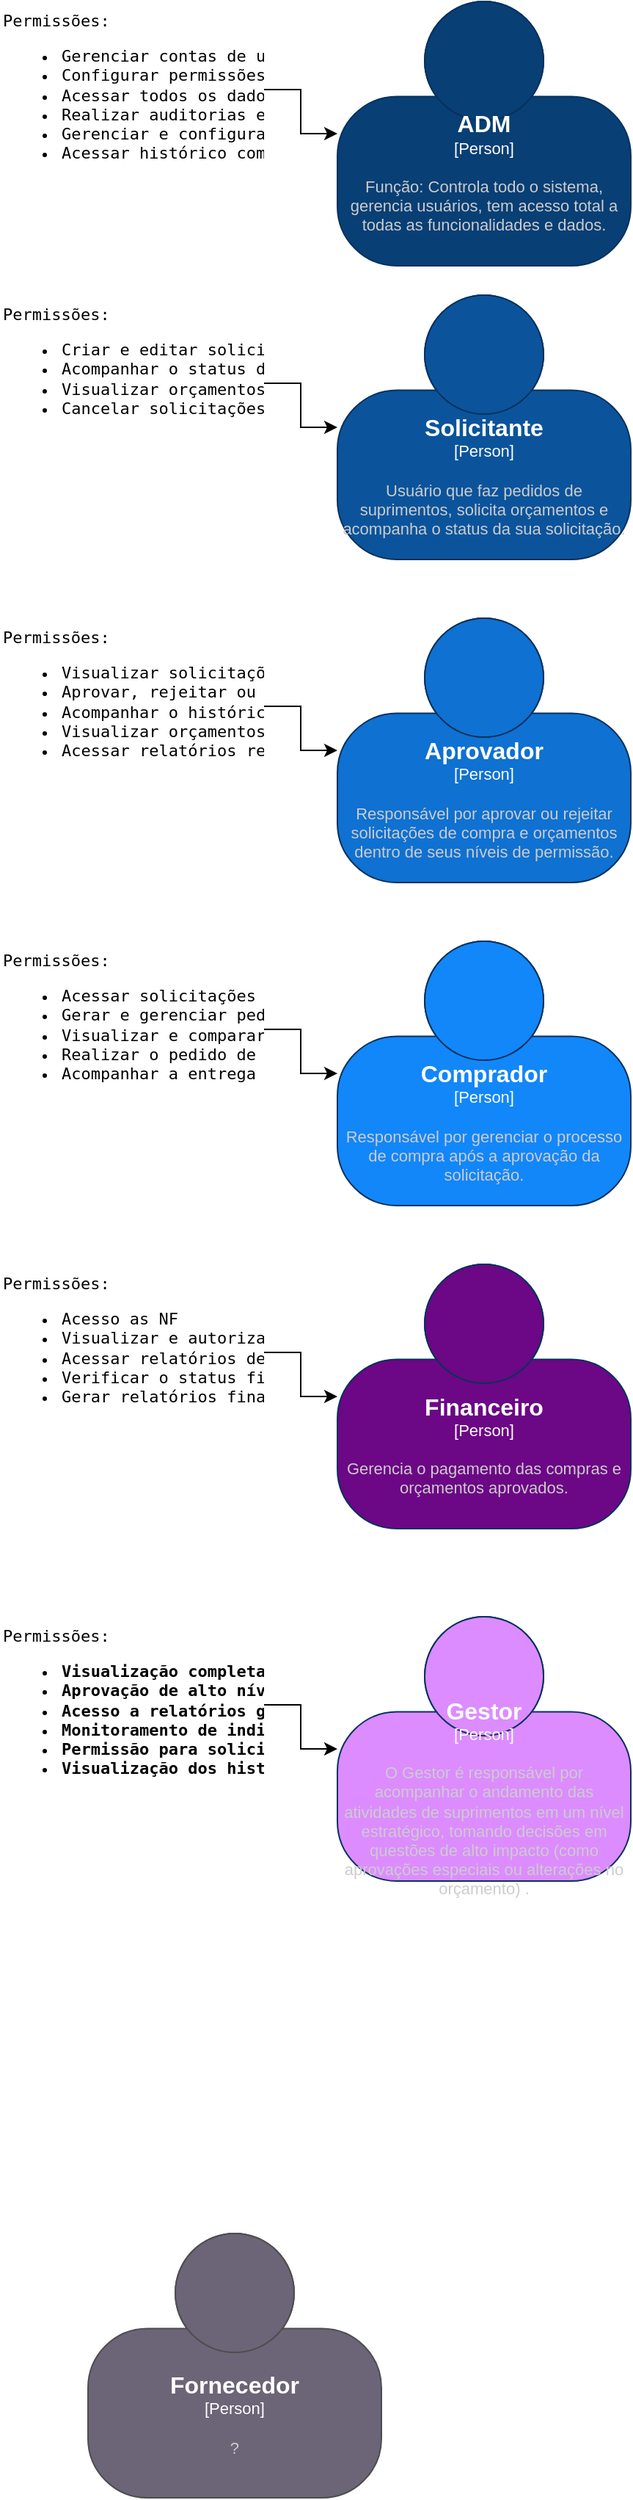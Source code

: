 <mxfile version="25.0.3" pages="3">
  <diagram name="Contexto" id="SPFu0Gzr_89w8xG248VB">
    <mxGraphModel dx="1590" dy="987" grid="1" gridSize="10" guides="1" tooltips="1" connect="1" arrows="1" fold="1" page="1" pageScale="1" pageWidth="3300" pageHeight="2339" math="0" shadow="0">
      <root>
        <mxCell id="0" />
        <mxCell id="1" parent="0" />
        <object placeholders="1" c4Name="ADM" c4Type="Person" c4Description="Função: Controla todo o sistema, gerencia usuários, tem acesso total a todas as funcionalidades e dados.&#xa;&#xa;" label="&lt;font style=&quot;font-size: 16px&quot;&gt;&lt;b&gt;%c4Name%&lt;/b&gt;&lt;/font&gt;&lt;div&gt;[%c4Type%]&lt;/div&gt;&lt;br&gt;&lt;div&gt;&lt;font style=&quot;font-size: 11px&quot;&gt;&lt;font color=&quot;#cccccc&quot;&gt;%c4Description%&lt;/font&gt;&lt;/div&gt;" id="TWxMQbTIIpkdw_-HvQtw-1">
          <mxCell style="html=1;fontSize=11;dashed=0;whiteSpace=wrap;fillColor=#083F75;strokeColor=#06315C;fontColor=#ffffff;shape=mxgraph.c4.person2;align=center;metaEdit=1;points=[[0.5,0,0],[1,0.5,0],[1,0.75,0],[0.75,1,0],[0.5,1,0],[0.25,1,0],[0,0.75,0],[0,0.5,0]];resizable=0;" vertex="1" parent="1">
            <mxGeometry x="240" y="10" width="200" height="180" as="geometry" />
          </mxCell>
        </object>
        <mxCell id="TWxMQbTIIpkdw_-HvQtw-2" value="&lt;pre style=&quot;margin-top: 0px;&quot;&gt;&lt;font color=&quot;#000000&quot;&gt;Permissões:&lt;/font&gt;&lt;/pre&gt;&lt;pre style=&quot;margin-top: 0px;&quot;&gt;&lt;ul&gt;&lt;li&gt;&lt;font color=&quot;#000000&quot;&gt;Gerenciar contas de usuário (criação, edição, remoção).&lt;/font&gt;&lt;/li&gt;&lt;li&gt;Configurar permissões e níveis de acesso.&lt;/li&gt;&lt;li&gt;Acessar todos os dados de suprimentos (solicitações, orçamentos, status, etc.).&lt;/li&gt;&lt;li&gt;Realizar auditorias e gerar relatórios completos.&lt;/li&gt;&lt;li&gt;Gerenciar e configurar fluxos de aprovação e processos.&lt;/li&gt;&lt;li&gt;Acessar histórico completo de alterações no sistema.&lt;/li&gt;&lt;/ul&gt;&lt;/pre&gt;" style="text;html=1;whiteSpace=wrap;overflow=hidden;rounded=0;fontFamily=Helvetica;fontSize=11;resizable=0;strokeWidth=0;align=left;fillColor=none;perimeterSpacing=0;rotation=0;" vertex="1" parent="1">
          <mxGeometry x="10" y="10" width="180" height="120" as="geometry" />
        </mxCell>
        <mxCell id="TWxMQbTIIpkdw_-HvQtw-4" style="edgeStyle=orthogonalEdgeStyle;rounded=0;orthogonalLoop=1;jettySize=auto;html=1;exitX=1;exitY=0.5;exitDx=0;exitDy=0;entryX=0;entryY=0.5;entryDx=0;entryDy=0;entryPerimeter=0;fontFamily=Helvetica;fontSize=11;fontColor=#ffffff;resizable=0;" edge="1" parent="1" source="TWxMQbTIIpkdw_-HvQtw-2" target="TWxMQbTIIpkdw_-HvQtw-1">
          <mxGeometry relative="1" as="geometry" />
        </mxCell>
        <object placeholders="1" c4Name="Solicitante" c4Type="Person" c4Description=" Usuário que faz pedidos de suprimentos, solicita orçamentos e acompanha o status da sua solicitação.&#xa;" label="&lt;font style=&quot;font-size: 16px&quot;&gt;&lt;b&gt;%c4Name%&lt;/b&gt;&lt;/font&gt;&lt;div&gt;[%c4Type%]&lt;/div&gt;&lt;br&gt;&lt;div&gt;&lt;font style=&quot;font-size: 11px&quot;&gt;&lt;font color=&quot;#cccccc&quot;&gt;%c4Description%&lt;/font&gt;&lt;/div&gt;" id="TWxMQbTIIpkdw_-HvQtw-5">
          <mxCell style="html=1;fontSize=11;dashed=0;whiteSpace=wrap;fillColor=#0B549C;strokeColor=#06315C;fontColor=#ffffff;shape=mxgraph.c4.person2;align=center;metaEdit=1;points=[[0.5,0,0],[1,0.5,0],[1,0.75,0],[0.75,1,0],[0.5,1,0],[0.25,1,0],[0,0.75,0],[0,0.5,0]];resizable=0;" vertex="1" parent="1">
            <mxGeometry x="240" y="210" width="200" height="180" as="geometry" />
          </mxCell>
        </object>
        <mxCell id="TWxMQbTIIpkdw_-HvQtw-6" value="&lt;pre style=&quot;margin-top: 0px;&quot;&gt;&lt;font color=&quot;#000000&quot;&gt;Permissões:&lt;/font&gt;&lt;/pre&gt;&lt;pre style=&quot;margin-top: 0px;&quot;&gt;&lt;ul&gt;&lt;li&gt;Criar e editar solicitações de compra.&lt;/li&gt;&lt;li&gt;Acompanhar o status das solicitações (aguardando orçamento, em compra, entregue, etc.).&lt;/li&gt;&lt;li&gt;Visualizar orçamentos recebidos (se permitido).&lt;/li&gt;&lt;li&gt;Cancelar solicitações em determinados estágios (antes da aprovação).&lt;/li&gt;&lt;/ul&gt;&lt;/pre&gt;" style="text;html=1;whiteSpace=wrap;overflow=hidden;rounded=0;fontFamily=Helvetica;fontSize=11;resizable=0;strokeWidth=0;align=left;fillColor=none;perimeterSpacing=0;rotation=0;" vertex="1" parent="1">
          <mxGeometry x="10" y="210" width="180" height="120" as="geometry" />
        </mxCell>
        <mxCell id="TWxMQbTIIpkdw_-HvQtw-7" style="edgeStyle=orthogonalEdgeStyle;rounded=0;orthogonalLoop=1;jettySize=auto;html=1;exitX=1;exitY=0.5;exitDx=0;exitDy=0;entryX=0;entryY=0.5;entryDx=0;entryDy=0;entryPerimeter=0;fontFamily=Helvetica;fontSize=11;fontColor=#ffffff;resizable=0;" edge="1" parent="1" source="TWxMQbTIIpkdw_-HvQtw-6" target="TWxMQbTIIpkdw_-HvQtw-5">
          <mxGeometry relative="1" as="geometry" />
        </mxCell>
        <object placeholders="1" c4Name="Aprovador" c4Type="Person" c4Description="Responsável por aprovar ou rejeitar solicitações de compra e orçamentos dentro de seus níveis de permissão." label="&lt;font style=&quot;font-size: 16px&quot;&gt;&lt;b&gt;%c4Name%&lt;/b&gt;&lt;/font&gt;&lt;div&gt;[%c4Type%]&lt;/div&gt;&lt;br&gt;&lt;div&gt;&lt;font style=&quot;font-size: 11px&quot;&gt;&lt;font color=&quot;#cccccc&quot;&gt;%c4Description%&lt;/font&gt;&lt;/div&gt;" id="TWxMQbTIIpkdw_-HvQtw-8">
          <mxCell style="html=1;fontSize=11;dashed=0;whiteSpace=wrap;fillColor=#0F71D1;strokeColor=#06315C;fontColor=#ffffff;shape=mxgraph.c4.person2;align=center;metaEdit=1;points=[[0.5,0,0],[1,0.5,0],[1,0.75,0],[0.75,1,0],[0.5,1,0],[0.25,1,0],[0,0.75,0],[0,0.5,0]];resizable=0;" vertex="1" parent="1">
            <mxGeometry x="240" y="430" width="200" height="180" as="geometry" />
          </mxCell>
        </object>
        <mxCell id="TWxMQbTIIpkdw_-HvQtw-9" value="&lt;pre style=&quot;margin-top: 0px;&quot;&gt;&lt;font color=&quot;#000000&quot;&gt;Permissões:&lt;/font&gt;&lt;/pre&gt;&lt;pre style=&quot;margin-top: 0px;&quot;&gt;&lt;ul&gt;&lt;li&gt;Visualizar solicitações pendentes para aprovação.&lt;/li&gt;&lt;li&gt;Aprovar, rejeitar ou solicitar ajustes em pedidos de compra.&lt;/li&gt;&lt;li&gt;Acompanhar o histórico de aprovações.&lt;/li&gt;&lt;li&gt;Visualizar orçamentos recebidos.&lt;/li&gt;&lt;li&gt;Acessar relatórios resumidos de solicitações.&lt;/li&gt;&lt;/ul&gt;&lt;/pre&gt;" style="text;html=1;whiteSpace=wrap;overflow=hidden;rounded=0;fontFamily=Helvetica;fontSize=11;resizable=0;strokeWidth=0;align=left;fillColor=none;perimeterSpacing=0;rotation=0;" vertex="1" parent="1">
          <mxGeometry x="10" y="430" width="180" height="120" as="geometry" />
        </mxCell>
        <mxCell id="TWxMQbTIIpkdw_-HvQtw-10" style="edgeStyle=orthogonalEdgeStyle;rounded=0;orthogonalLoop=1;jettySize=auto;html=1;exitX=1;exitY=0.5;exitDx=0;exitDy=0;entryX=0;entryY=0.5;entryDx=0;entryDy=0;entryPerimeter=0;fontFamily=Helvetica;fontSize=11;fontColor=#ffffff;resizable=0;" edge="1" parent="1" source="TWxMQbTIIpkdw_-HvQtw-9" target="TWxMQbTIIpkdw_-HvQtw-8">
          <mxGeometry relative="1" as="geometry" />
        </mxCell>
        <object placeholders="1" c4Name="Comprador" c4Type="Person" c4Description="Responsável por gerenciar o processo de compra após a aprovação da solicitação.&#xa;" label="&lt;font style=&quot;font-size: 16px&quot;&gt;&lt;b&gt;%c4Name%&lt;/b&gt;&lt;/font&gt;&lt;div&gt;[%c4Type%]&lt;/div&gt;&lt;br&gt;&lt;div&gt;&lt;font style=&quot;font-size: 11px&quot;&gt;&lt;font color=&quot;#cccccc&quot;&gt;%c4Description%&lt;/font&gt;&lt;/div&gt;" id="TWxMQbTIIpkdw_-HvQtw-11">
          <mxCell style="html=1;fontSize=11;dashed=0;whiteSpace=wrap;fillColor=#1287FA;strokeColor=#06315C;fontColor=#ffffff;shape=mxgraph.c4.person2;align=center;metaEdit=1;points=[[0.5,0,0],[1,0.5,0],[1,0.75,0],[0.75,1,0],[0.5,1,0],[0.25,1,0],[0,0.75,0],[0,0.5,0]];resizable=0;" vertex="1" parent="1">
            <mxGeometry x="240" y="650" width="200" height="180" as="geometry" />
          </mxCell>
        </object>
        <mxCell id="TWxMQbTIIpkdw_-HvQtw-12" value="&lt;pre style=&quot;margin-top: 0px;&quot;&gt;&lt;font color=&quot;#000000&quot;&gt;Permissões:&lt;/font&gt;&lt;/pre&gt;&lt;pre style=&quot;margin-top: 0px;&quot;&gt;&lt;ul&gt;&lt;li&gt;Acessar solicitações aprovadas.&lt;/li&gt;&lt;li&gt;Gerar e gerenciar pedidos de orçamento.&lt;/li&gt;&lt;li&gt;Visualizar e comparar orçamentos.&lt;/li&gt;&lt;li&gt;Realizar o pedido de compra final.&lt;/li&gt;&lt;li&gt;Acompanhar a entrega e atualizar o status da compra.&lt;/li&gt;&lt;/ul&gt;&lt;/pre&gt;" style="text;html=1;whiteSpace=wrap;overflow=hidden;rounded=0;fontFamily=Helvetica;fontSize=11;resizable=0;strokeWidth=0;align=left;fillColor=none;perimeterSpacing=0;rotation=0;" vertex="1" parent="1">
          <mxGeometry x="10" y="650" width="180" height="120" as="geometry" />
        </mxCell>
        <mxCell id="TWxMQbTIIpkdw_-HvQtw-13" style="edgeStyle=orthogonalEdgeStyle;rounded=0;orthogonalLoop=1;jettySize=auto;html=1;exitX=1;exitY=0.5;exitDx=0;exitDy=0;entryX=0;entryY=0.5;entryDx=0;entryDy=0;entryPerimeter=0;fontFamily=Helvetica;fontSize=11;fontColor=#ffffff;resizable=0;" edge="1" parent="1" source="TWxMQbTIIpkdw_-HvQtw-12" target="TWxMQbTIIpkdw_-HvQtw-11">
          <mxGeometry relative="1" as="geometry" />
        </mxCell>
        <object placeholders="1" c4Name="Financeiro" c4Type="Person" c4Description="Gerencia o pagamento das compras e orçamentos aprovados." label="&lt;font style=&quot;font-size: 16px&quot;&gt;&lt;b&gt;%c4Name%&lt;/b&gt;&lt;/font&gt;&lt;div&gt;[%c4Type%]&lt;/div&gt;&lt;br&gt;&lt;div&gt;&lt;font style=&quot;font-size: 11px&quot;&gt;&lt;font color=&quot;#cccccc&quot;&gt;%c4Description%&lt;/font&gt;&lt;/div&gt;" id="TWxMQbTIIpkdw_-HvQtw-14">
          <mxCell style="html=1;fontSize=11;dashed=0;whiteSpace=wrap;fillColor=#6C0785;strokeColor=#06315C;fontColor=#ffffff;shape=mxgraph.c4.person2;align=center;metaEdit=1;points=[[0.5,0,0],[1,0.5,0],[1,0.75,0],[0.75,1,0],[0.5,1,0],[0.25,1,0],[0,0.75,0],[0,0.5,0]];resizable=0;" vertex="1" parent="1">
            <mxGeometry x="240" y="870" width="200" height="180" as="geometry" />
          </mxCell>
        </object>
        <mxCell id="TWxMQbTIIpkdw_-HvQtw-15" value="&lt;pre style=&quot;margin-top: 0px;&quot;&gt;&lt;font color=&quot;#000000&quot;&gt;Permissões:&lt;/font&gt;&lt;/pre&gt;&lt;pre style=&quot;margin-top: 0px;&quot;&gt;&lt;ul&gt;&lt;li&gt;Acesso as NF&lt;/li&gt;&lt;li&gt;Visualizar e autorizar pagamentos de pedidos.&lt;/li&gt;&lt;li&gt;Acessar relatórios de compra e orçamento.&lt;/li&gt;&lt;li&gt;Verificar o status financeiro das compras (pago, pendente, etc.).&lt;/li&gt;&lt;li&gt;Gerar relatórios financeiros sobre os pedidos.&lt;/li&gt;&lt;/ul&gt;&lt;/pre&gt;" style="text;html=1;whiteSpace=wrap;overflow=hidden;rounded=0;fontFamily=Helvetica;fontSize=11;resizable=0;strokeWidth=0;align=left;fillColor=none;perimeterSpacing=0;rotation=0;" vertex="1" parent="1">
          <mxGeometry x="10" y="870" width="180" height="120" as="geometry" />
        </mxCell>
        <mxCell id="TWxMQbTIIpkdw_-HvQtw-16" style="edgeStyle=orthogonalEdgeStyle;rounded=0;orthogonalLoop=1;jettySize=auto;html=1;exitX=1;exitY=0.5;exitDx=0;exitDy=0;entryX=0;entryY=0.5;entryDx=0;entryDy=0;entryPerimeter=0;fontFamily=Helvetica;fontSize=11;fontColor=#ffffff;resizable=0;" edge="1" parent="1" source="TWxMQbTIIpkdw_-HvQtw-15" target="TWxMQbTIIpkdw_-HvQtw-14">
          <mxGeometry relative="1" as="geometry" />
        </mxCell>
        <object placeholders="1" c4Name="Fornecedor" c4Type="Person" c4Description="?" label="&lt;font style=&quot;font-size: 16px&quot;&gt;&lt;b&gt;%c4Name%&lt;/b&gt;&lt;/font&gt;&lt;div&gt;[%c4Type%]&lt;/div&gt;&lt;br&gt;&lt;div&gt;&lt;font style=&quot;font-size: 11px&quot;&gt;&lt;font color=&quot;#cccccc&quot;&gt;%c4Description%&lt;/font&gt;&lt;/div&gt;" id="TWxMQbTIIpkdw_-HvQtw-17">
          <mxCell style="html=1;fontSize=11;dashed=0;whiteSpace=wrap;fillColor=#6C6477;strokeColor=#4D4D4D;fontColor=#ffffff;shape=mxgraph.c4.person2;align=center;metaEdit=1;points=[[0.5,0,0],[1,0.5,0],[1,0.75,0],[0.75,1,0],[0.5,1,0],[0.25,1,0],[0,0.75,0],[0,0.5,0]];resizable=0;verticalAlign=middle;fontFamily=Helvetica;" vertex="1" parent="1">
            <mxGeometry x="70" y="1530" width="200" height="180" as="geometry" />
          </mxCell>
        </object>
        <object placeholders="1" c4Name="Gestor " c4Type="Person" c4Description="O Gestor é responsável por acompanhar o andamento das atividades de suprimentos em um nível estratégico, tomando decisões em questões de alto impacto (como aprovações especiais ou alterações no orçamento) ." label="&lt;font style=&quot;font-size: 16px&quot;&gt;&lt;b&gt;%c4Name%&lt;/b&gt;&lt;/font&gt;&lt;div&gt;[%c4Type%]&lt;/div&gt;&lt;br&gt;&lt;div&gt;&lt;font style=&quot;font-size: 11px&quot;&gt;&lt;font color=&quot;#cccccc&quot;&gt;%c4Description%&lt;/font&gt;&lt;/div&gt;" id="TWxMQbTIIpkdw_-HvQtw-18">
          <mxCell style="html=1;fontSize=11;dashed=0;whiteSpace=wrap;fillColor=#DC8CFF;strokeColor=#06315C;fontColor=#ffffff;shape=mxgraph.c4.person2;align=center;metaEdit=1;points=[[0.5,0,0],[1,0.5,0],[1,0.75,0],[0.75,1,0],[0.5,1,0],[0.25,1,0],[0,0.75,0],[0,0.5,0]];resizable=0;" vertex="1" parent="1">
            <mxGeometry x="240" y="1110" width="200" height="180" as="geometry" />
          </mxCell>
        </object>
        <mxCell id="TWxMQbTIIpkdw_-HvQtw-19" value="&lt;pre style=&quot;margin-top: 0px;&quot;&gt;&lt;font color=&quot;#000000&quot;&gt;Permissões:&lt;/font&gt;&lt;/pre&gt;&lt;pre style=&quot;margin-top: 0px;&quot;&gt;&lt;ul&gt;&lt;li&gt;&lt;strong&gt;Visualização completa&lt;/strong&gt; do andamento das solicitações, compras, e orçamentos, mas sem intervenção direta nos processos operacionais (como editar ou criar solicitações).&lt;/li&gt;&lt;li&gt;&lt;strong&gt;Aprovação de alto nível&lt;/strong&gt; em casos especiais (solicitações acima de um determinado valor, exceções fora do fluxo normal de aprovação).&lt;/li&gt;&lt;li&gt;&lt;strong&gt;Acesso a relatórios gerenciais e financeiros&lt;/strong&gt;, com visões consolidadas do setor de suprimentos (quantidade de compras, valores totais, performance de fornecedores, análise de custos).&lt;/li&gt;&lt;li&gt;&lt;strong&gt;Monitoramento de indicadores-chave&lt;/strong&gt; (KPIs) do setor de suprimentos, como prazos médios de entrega, cumprimento de orçamentos, eficiência no processo de compra.&lt;/li&gt;&lt;li&gt;&lt;strong&gt;Permissão para solicitar auditorias&lt;/strong&gt; ou rever decisões importantes em casos excepcionais.&lt;/li&gt;&lt;li&gt;&lt;strong&gt;Visualização dos históricos de ações&lt;/strong&gt;, permitindo acompanhar o fluxo de trabalho e avaliar a eficiência do processo de suprimentos.&lt;/li&gt;&lt;/ul&gt;&lt;/pre&gt;" style="text;html=1;whiteSpace=wrap;overflow=hidden;rounded=0;fontFamily=Helvetica;fontSize=11;resizable=0;strokeWidth=0;align=left;fillColor=none;perimeterSpacing=0;rotation=0;" vertex="1" parent="1">
          <mxGeometry x="10" y="1110" width="180" height="120" as="geometry" />
        </mxCell>
        <mxCell id="TWxMQbTIIpkdw_-HvQtw-20" style="edgeStyle=orthogonalEdgeStyle;rounded=0;orthogonalLoop=1;jettySize=auto;html=1;exitX=1;exitY=0.5;exitDx=0;exitDy=0;entryX=0;entryY=0.5;entryDx=0;entryDy=0;entryPerimeter=0;fontFamily=Helvetica;fontSize=11;fontColor=#ffffff;resizable=0;" edge="1" parent="1" source="TWxMQbTIIpkdw_-HvQtw-19" target="TWxMQbTIIpkdw_-HvQtw-18">
          <mxGeometry relative="1" as="geometry" />
        </mxCell>
      </root>
    </mxGraphModel>
  </diagram>
  <diagram id="VR3PsGfaSuhwtrkTqxDL" name="Container">
    <mxGraphModel dx="1363" dy="846" grid="1" gridSize="10" guides="1" tooltips="1" connect="1" arrows="1" fold="1" page="1" pageScale="1" pageWidth="3300" pageHeight="2339" math="0" shadow="0">
      <root>
        <mxCell id="0" />
        <mxCell id="1" parent="0" />
      </root>
    </mxGraphModel>
  </diagram>
  <diagram id="wkfnxFHhjjoafmwJsVJE" name="UML">
    <mxGraphModel dx="4663" dy="846" grid="1" gridSize="10" guides="1" tooltips="1" connect="1" arrows="1" fold="1" page="1" pageScale="1" pageWidth="3300" pageHeight="2339" math="0" shadow="0">
      <root>
        <mxCell id="0" />
        <mxCell id="1" parent="0" />
        <mxCell id="9JMpO7fVGlUC3l6byl7V-1" value="&lt;font style=&quot;font-size: 17px;&quot;&gt;&amp;nbsp; &amp;nbsp; RH&lt;/font&gt;&lt;div&gt;&lt;font style=&quot;font-size: 17px;&quot;&gt;&lt;br&gt;&lt;/font&gt;&lt;/div&gt;&lt;div&gt;&lt;font style=&quot;font-size: 17px;&quot;&gt;&lt;br&gt;&lt;/font&gt;&lt;/div&gt;&lt;div&gt;&lt;font style=&quot;font-size: 17px;&quot;&gt;&lt;br&gt;&lt;/font&gt;&lt;/div&gt;&lt;div&gt;&lt;font style=&quot;font-size: 17px;&quot;&gt;&lt;br&gt;&lt;/font&gt;&lt;/div&gt;&lt;div&gt;&lt;font style=&quot;font-size: 17px;&quot;&gt;&lt;br&gt;&lt;/font&gt;&lt;/div&gt;&lt;div&gt;&lt;font style=&quot;font-size: 17px;&quot;&gt;&lt;br&gt;&lt;/font&gt;&lt;/div&gt;&lt;div&gt;&lt;font style=&quot;font-size: 17px;&quot;&gt;&lt;br&gt;&lt;/font&gt;&lt;/div&gt;&lt;div&gt;&lt;font style=&quot;font-size: 17px;&quot;&gt;&lt;br&gt;&lt;/font&gt;&lt;/div&gt;&lt;div&gt;&lt;font style=&quot;font-size: 17px;&quot;&gt;&lt;br&gt;&lt;/font&gt;&lt;/div&gt;&lt;div&gt;&lt;font style=&quot;font-size: 17px;&quot;&gt;&lt;br&gt;&lt;/font&gt;&lt;/div&gt;&lt;div&gt;&lt;font style=&quot;font-size: 17px;&quot;&gt;&lt;br&gt;&lt;/font&gt;&lt;/div&gt;&lt;div&gt;&lt;font style=&quot;font-size: 17px;&quot;&gt;&lt;br&gt;&lt;/font&gt;&lt;/div&gt;&lt;div&gt;&lt;font style=&quot;font-size: 17px;&quot;&gt;&lt;br&gt;&lt;/font&gt;&lt;/div&gt;&lt;div&gt;&lt;font style=&quot;font-size: 17px;&quot;&gt;&lt;br&gt;&lt;/font&gt;&lt;/div&gt;&lt;div&gt;&lt;font style=&quot;font-size: 17px;&quot;&gt;&lt;br&gt;&lt;/font&gt;&lt;/div&gt;&lt;div&gt;&lt;font style=&quot;font-size: 17px;&quot;&gt;&lt;br&gt;&lt;/font&gt;&lt;/div&gt;&lt;div&gt;&lt;font style=&quot;font-size: 17px;&quot;&gt;&lt;br&gt;&lt;/font&gt;&lt;/div&gt;&lt;div&gt;&lt;font style=&quot;font-size: 17px;&quot;&gt;&lt;br&gt;&lt;/font&gt;&lt;/div&gt;&lt;div&gt;&lt;font style=&quot;font-size: 17px;&quot;&gt;&lt;br&gt;&lt;/font&gt;&lt;/div&gt;&lt;div&gt;&lt;font style=&quot;font-size: 17px;&quot;&gt;&lt;br&gt;&lt;/font&gt;&lt;/div&gt;&lt;div&gt;&lt;font style=&quot;font-size: 17px;&quot;&gt;&lt;br&gt;&lt;/font&gt;&lt;/div&gt;&lt;div&gt;&lt;font style=&quot;font-size: 17px;&quot;&gt;&lt;br&gt;&lt;/font&gt;&lt;/div&gt;&lt;div&gt;&lt;font style=&quot;font-size: 17px;&quot;&gt;&lt;br&gt;&lt;/font&gt;&lt;/div&gt;&lt;div&gt;&lt;font style=&quot;font-size: 17px;&quot;&gt;&lt;br&gt;&lt;/font&gt;&lt;/div&gt;&lt;div&gt;&lt;font style=&quot;font-size: 17px;&quot;&gt;&lt;br&gt;&lt;/font&gt;&lt;/div&gt;&lt;div&gt;&lt;font style=&quot;font-size: 17px;&quot;&gt;&lt;br&gt;&lt;/font&gt;&lt;/div&gt;&lt;div&gt;&lt;font style=&quot;font-size: 17px;&quot;&gt;&lt;br&gt;&lt;/font&gt;&lt;/div&gt;&lt;div&gt;&lt;font style=&quot;font-size: 17px;&quot;&gt;&lt;br&gt;&lt;/font&gt;&lt;/div&gt;&lt;div&gt;&lt;font style=&quot;font-size: 17px;&quot;&gt;&lt;br&gt;&lt;/font&gt;&lt;/div&gt;&lt;div&gt;&lt;font style=&quot;font-size: 17px;&quot;&gt;&lt;br&gt;&lt;/font&gt;&lt;/div&gt;&lt;div&gt;&lt;font style=&quot;font-size: 17px;&quot;&gt;&lt;br&gt;&lt;/font&gt;&lt;/div&gt;&lt;div&gt;&lt;font style=&quot;font-size: 17px;&quot;&gt;&lt;br&gt;&lt;/font&gt;&lt;/div&gt;&lt;div&gt;&lt;font style=&quot;font-size: 17px;&quot;&gt;&lt;br&gt;&lt;/font&gt;&lt;/div&gt;&lt;div&gt;&lt;font style=&quot;font-size: 17px;&quot;&gt;&lt;br&gt;&lt;/font&gt;&lt;/div&gt;&lt;div&gt;&lt;font style=&quot;font-size: 17px;&quot;&gt;&lt;br&gt;&lt;/font&gt;&lt;/div&gt;&lt;div&gt;&lt;font style=&quot;font-size: 17px;&quot;&gt;&lt;br&gt;&lt;/font&gt;&lt;/div&gt;&lt;div&gt;&lt;font style=&quot;font-size: 17px;&quot;&gt;&lt;br&gt;&lt;/font&gt;&lt;/div&gt;&lt;div&gt;&lt;font style=&quot;font-size: 17px;&quot;&gt;&lt;br&gt;&lt;/font&gt;&lt;/div&gt;&lt;div&gt;&lt;font style=&quot;font-size: 17px;&quot;&gt;&lt;br&gt;&lt;/font&gt;&lt;/div&gt;&lt;div&gt;&lt;font style=&quot;font-size: 17px;&quot;&gt;&lt;br&gt;&lt;/font&gt;&lt;/div&gt;&lt;div&gt;&lt;font style=&quot;font-size: 17px;&quot;&gt;&lt;br&gt;&lt;/font&gt;&lt;/div&gt;&lt;div&gt;&lt;font style=&quot;font-size: 17px;&quot;&gt;&lt;br&gt;&lt;/font&gt;&lt;/div&gt;&lt;div&gt;&lt;font style=&quot;font-size: 17px;&quot;&gt;&lt;br&gt;&lt;/font&gt;&lt;/div&gt;&lt;div&gt;&lt;font style=&quot;font-size: 17px;&quot;&gt;&lt;br&gt;&lt;/font&gt;&lt;/div&gt;&lt;div&gt;&lt;font style=&quot;font-size: 17px;&quot;&gt;&lt;br&gt;&lt;/font&gt;&lt;/div&gt;&lt;div&gt;&lt;font style=&quot;font-size: 17px;&quot;&gt;&lt;br&gt;&lt;/font&gt;&lt;/div&gt;&lt;div&gt;&lt;font style=&quot;font-size: 17px;&quot;&gt;&lt;br&gt;&lt;/font&gt;&lt;/div&gt;&lt;div&gt;&lt;font style=&quot;font-size: 17px;&quot;&gt;&lt;br&gt;&lt;/font&gt;&lt;/div&gt;&lt;div&gt;&lt;font style=&quot;font-size: 17px;&quot;&gt;&lt;br&gt;&lt;/font&gt;&lt;/div&gt;&lt;div&gt;&lt;font style=&quot;font-size: 17px;&quot;&gt;&lt;br&gt;&lt;/font&gt;&lt;/div&gt;&lt;div&gt;&lt;font style=&quot;font-size: 17px;&quot;&gt;&lt;br&gt;&lt;/font&gt;&lt;/div&gt;&lt;div&gt;&lt;font style=&quot;font-size: 17px;&quot;&gt;&lt;br&gt;&lt;/font&gt;&lt;/div&gt;&lt;div&gt;&lt;font style=&quot;font-size: 17px;&quot;&gt;&lt;br&gt;&lt;/font&gt;&lt;/div&gt;&lt;div&gt;&lt;font style=&quot;font-size: 17px;&quot;&gt;&lt;br&gt;&lt;/font&gt;&lt;/div&gt;" style="rounded=1;whiteSpace=wrap;html=1;dashed=1;align=left;verticalAlign=middle;fontFamily=Helvetica;fontSize=11;resizable=1;fillColor=none;arcSize=2;rotation=0;absoluteArcSize=0;recursiveResize=1;perimeterSpacing=15;container=0;direction=east;imageWidth=40;imageHeight=40;resizeHeight=1;resizeWidth=1;" vertex="1" parent="1">
          <mxGeometry x="-460" y="280" width="810" height="1220" as="geometry" />
        </mxCell>
        <mxCell id="SJlSJoMvV8a_gDYrRZLu-1" value="&lt;div&gt;&lt;br&gt;&lt;/div&gt;Funcionário" style="swimlane;fontStyle=0;align=center;verticalAlign=top;childLayout=stackLayout;horizontal=1;startSize=55;horizontalStack=0;resizeParent=1;resizeParentMax=0;resizeLast=0;collapsible=0;marginBottom=0;html=1;whiteSpace=wrap;dashed=0;strokeColor=#06315C;fontFamily=Helvetica;fontSize=11;fontColor=#ffffff;resizable=1;fillColor=#083F75;resizeHeight=1;resizeWidth=1;" vertex="1" parent="1">
          <mxGeometry x="140" y="583.5" width="170" height="543" as="geometry" />
        </mxCell>
        <mxCell id="SJlSJoMvV8a_gDYrRZLu-2" value="&lt;font color=&quot;#121212&quot;&gt;+ ID: int&lt;/font&gt;" style="text;html=1;strokeColor=none;fillColor=none;align=left;verticalAlign=middle;spacingLeft=4;spacingRight=4;overflow=hidden;rotatable=0;points=[[0,0.5],[1,0.5]];portConstraint=eastwest;whiteSpace=wrap;fontFamily=Helvetica;fontSize=11;fontColor=#ffffff;resizable=0;" vertex="1" parent="SJlSJoMvV8a_gDYrRZLu-1">
          <mxGeometry y="55" width="170" height="20" as="geometry" />
        </mxCell>
        <mxCell id="SJlSJoMvV8a_gDYrRZLu-3" value="&lt;font color=&quot;#000000&quot;&gt;-Nome: String&lt;/font&gt;" style="text;html=1;strokeColor=none;fillColor=none;align=left;verticalAlign=middle;spacingLeft=4;spacingRight=4;overflow=hidden;rotatable=0;points=[[0,0.5],[1,0.5]];portConstraint=eastwest;whiteSpace=wrap;fontFamily=Helvetica;fontSize=11;fontColor=#ffffff;resizable=0;" vertex="1" parent="SJlSJoMvV8a_gDYrRZLu-1">
          <mxGeometry y="75" width="170" height="20" as="geometry" />
        </mxCell>
        <mxCell id="9JMpO7fVGlUC3l6byl7V-6" value="&lt;font color=&quot;#000000&quot;&gt;-NomeSocial: String&lt;span style=&quot;white-space: pre;&quot;&gt;&#x9;&lt;/span&gt;&lt;span style=&quot;white-space: pre;&quot;&gt;&#x9;&lt;/span&gt;&lt;/font&gt;" style="text;html=1;strokeColor=none;fillColor=none;align=left;verticalAlign=middle;spacingLeft=4;spacingRight=4;overflow=hidden;rotatable=0;points=[[0,0.5],[1,0.5]];portConstraint=eastwest;fontColor=#ffffff;whiteSpace=wrap;fontFamily=Helvetica;fontSize=11;resizable=0;" vertex="1" parent="SJlSJoMvV8a_gDYrRZLu-1">
          <mxGeometry y="95" width="170" height="20" as="geometry" />
        </mxCell>
        <mxCell id="9JMpO7fVGlUC3l6byl7V-7" value="&lt;font color=&quot;#000000&quot;&gt;-Vinculo: String&lt;span style=&quot;white-space: pre;&quot;&gt;&#x9;&lt;/span&gt;&lt;/font&gt;" style="text;html=1;strokeColor=none;fillColor=none;align=left;verticalAlign=middle;spacingLeft=4;spacingRight=4;overflow=hidden;rotatable=0;points=[[0,0.5],[1,0.5]];portConstraint=eastwest;fontColor=#ffffff;whiteSpace=wrap;fontFamily=Helvetica;fontSize=11;resizable=0;" vertex="1" parent="SJlSJoMvV8a_gDYrRZLu-1">
          <mxGeometry y="115" width="170" height="20" as="geometry" />
        </mxCell>
        <mxCell id="9JMpO7fVGlUC3l6byl7V-8" value="&lt;font color=&quot;#000000&quot;&gt;-Cargo: Cargo&lt;span style=&quot;white-space: pre;&quot;&gt;&#x9;&lt;/span&gt;&lt;/font&gt;" style="text;html=1;strokeColor=none;fillColor=none;align=left;verticalAlign=middle;spacingLeft=4;spacingRight=4;overflow=hidden;rotatable=0;points=[[0,0.5],[1,0.5]];portConstraint=eastwest;fontColor=#ffffff;whiteSpace=wrap;fontFamily=Helvetica;fontSize=11;resizable=0;" vertex="1" parent="SJlSJoMvV8a_gDYrRZLu-1">
          <mxGeometry y="135" width="170" height="20" as="geometry" />
        </mxCell>
        <mxCell id="9JMpO7fVGlUC3l6byl7V-10" value="&lt;font color=&quot;#000000&quot;&gt;-Endereco: Endereco&lt;/font&gt;" style="text;html=1;strokeColor=none;fillColor=none;align=left;verticalAlign=middle;spacingLeft=4;spacingRight=4;overflow=hidden;rotatable=0;points=[[0,0.5],[1,0.5]];portConstraint=eastwest;fontColor=#ffffff;whiteSpace=wrap;fontFamily=Helvetica;fontSize=11;resizable=0;" vertex="1" parent="SJlSJoMvV8a_gDYrRZLu-1">
          <mxGeometry y="155" width="170" height="20" as="geometry" />
        </mxCell>
        <mxCell id="9JMpO7fVGlUC3l6byl7V-12" value="&lt;font color=&quot;#000000&quot;&gt;-Status: String&lt;/font&gt;" style="text;html=1;strokeColor=none;fillColor=none;align=left;verticalAlign=middle;spacingLeft=4;spacingRight=4;overflow=hidden;rotatable=0;points=[[0,0.5],[1,0.5]];portConstraint=eastwest;fontColor=#ffffff;whiteSpace=wrap;fontFamily=Helvetica;fontSize=11;resizable=0;" vertex="1" parent="SJlSJoMvV8a_gDYrRZLu-1">
          <mxGeometry y="175" width="170" height="20" as="geometry" />
        </mxCell>
        <mxCell id="9JMpO7fVGlUC3l6byl7V-13" value="&lt;font color=&quot;#000000&quot;&gt;-Nascimento: Date&lt;/font&gt;" style="text;html=1;strokeColor=none;fillColor=none;align=left;verticalAlign=middle;spacingLeft=4;spacingRight=4;overflow=hidden;rotatable=0;points=[[0,0.5],[1,0.5]];portConstraint=eastwest;fontColor=#ffffff;whiteSpace=wrap;fontFamily=Helvetica;fontSize=11;resizable=0;" vertex="1" parent="SJlSJoMvV8a_gDYrRZLu-1">
          <mxGeometry y="195" width="170" height="20" as="geometry" />
        </mxCell>
        <mxCell id="9JMpO7fVGlUC3l6byl7V-15" value="&lt;font color=&quot;#000000&quot;&gt;-Admissao: Date&lt;/font&gt;" style="text;html=1;strokeColor=none;fillColor=none;align=left;verticalAlign=middle;spacingLeft=4;spacingRight=4;overflow=hidden;rotatable=0;points=[[0,0.5],[1,0.5]];portConstraint=eastwest;fontColor=#ffffff;whiteSpace=wrap;fontFamily=Helvetica;fontSize=11;resizable=0;" vertex="1" parent="SJlSJoMvV8a_gDYrRZLu-1">
          <mxGeometry y="215" width="170" height="20" as="geometry" />
        </mxCell>
        <mxCell id="9JMpO7fVGlUC3l6byl7V-17" value="&lt;font color=&quot;#000000&quot;&gt;-Demissao: Date&lt;/font&gt;" style="text;html=1;strokeColor=none;fillColor=none;align=left;verticalAlign=middle;spacingLeft=4;spacingRight=4;overflow=hidden;rotatable=0;points=[[0,0.5],[1,0.5]];portConstraint=eastwest;fontColor=#ffffff;whiteSpace=wrap;fontFamily=Helvetica;fontSize=11;resizable=0;" vertex="1" parent="SJlSJoMvV8a_gDYrRZLu-1">
          <mxGeometry y="235" width="170" height="20" as="geometry" />
        </mxCell>
        <mxCell id="9JMpO7fVGlUC3l6byl7V-18" value="&lt;font color=&quot;#000000&quot;&gt;-MotivoDemissao: String&lt;/font&gt;" style="text;html=1;strokeColor=none;fillColor=none;align=left;verticalAlign=middle;spacingLeft=4;spacingRight=4;overflow=hidden;rotatable=0;points=[[0,0.5],[1,0.5]];portConstraint=eastwest;fontColor=#ffffff;whiteSpace=wrap;fontFamily=Helvetica;fontSize=11;resizable=0;" vertex="1" parent="SJlSJoMvV8a_gDYrRZLu-1">
          <mxGeometry y="255" width="170" height="20" as="geometry" />
        </mxCell>
        <mxCell id="9JMpO7fVGlUC3l6byl7V-20" value="&lt;font color=&quot;#000000&quot;&gt;-DPrevSubstituicao: String&lt;/font&gt;" style="text;html=1;strokeColor=none;fillColor=none;align=left;verticalAlign=middle;spacingLeft=4;spacingRight=4;overflow=hidden;rotatable=0;points=[[0,0.5],[1,0.5]];portConstraint=eastwest;fontColor=#ffffff;whiteSpace=wrap;fontFamily=Helvetica;fontSize=11;resizable=0;" vertex="1" parent="SJlSJoMvV8a_gDYrRZLu-1">
          <mxGeometry y="275" width="170" height="20" as="geometry" />
        </mxCell>
        <mxCell id="9JMpO7fVGlUC3l6byl7V-19" value="&lt;font color=&quot;#000000&quot;&gt;-Dependentes: Dependente&lt;/font&gt;" style="text;html=1;strokeColor=none;fillColor=none;align=left;verticalAlign=middle;spacingLeft=4;spacingRight=4;overflow=hidden;rotatable=0;points=[[0,0.5],[1,0.5]];portConstraint=eastwest;fontColor=#ffffff;whiteSpace=wrap;fontFamily=Helvetica;fontSize=11;resizable=0;" vertex="1" parent="SJlSJoMvV8a_gDYrRZLu-1">
          <mxGeometry y="295" width="170" height="20" as="geometry" />
        </mxCell>
        <mxCell id="9JMpO7fVGlUC3l6byl7V-23" value="&lt;font color=&quot;#000000&quot;&gt;-Genero: String&lt;span style=&quot;white-space: pre;&quot;&gt;&#x9;&lt;/span&gt;&lt;/font&gt;" style="text;html=1;strokeColor=none;fillColor=none;align=left;verticalAlign=middle;spacingLeft=4;spacingRight=4;overflow=hidden;rotatable=0;points=[[0,0.5],[1,0.5]];portConstraint=eastwest;fontColor=#ffffff;whiteSpace=wrap;fontFamily=Helvetica;fontSize=11;resizable=0;" vertex="1" parent="SJlSJoMvV8a_gDYrRZLu-1">
          <mxGeometry y="315" width="170" height="20" as="geometry" />
        </mxCell>
        <mxCell id="9JMpO7fVGlUC3l6byl7V-21" value="&lt;font color=&quot;#000000&quot;&gt;-Afastamento: Afastamento&lt;/font&gt;" style="text;html=1;strokeColor=none;fillColor=none;align=left;verticalAlign=middle;spacingLeft=4;spacingRight=4;overflow=hidden;rotatable=0;points=[[0,0.5],[1,0.5]];portConstraint=eastwest;fontColor=#ffffff;whiteSpace=wrap;fontFamily=Helvetica;fontSize=11;resizable=0;" vertex="1" parent="SJlSJoMvV8a_gDYrRZLu-1">
          <mxGeometry y="335" width="170" height="20" as="geometry" />
        </mxCell>
        <mxCell id="9JMpO7fVGlUC3l6byl7V-22" value="&lt;font color=&quot;#000000&quot;&gt;-EstadoCivil: String&lt;/font&gt;" style="text;html=1;strokeColor=none;fillColor=none;align=left;verticalAlign=middle;spacingLeft=4;spacingRight=4;overflow=hidden;rotatable=0;points=[[0,0.5],[1,0.5]];portConstraint=eastwest;fontColor=#ffffff;whiteSpace=wrap;fontFamily=Helvetica;fontSize=11;resizable=0;" vertex="1" parent="SJlSJoMvV8a_gDYrRZLu-1">
          <mxGeometry y="355" width="170" height="20" as="geometry" />
        </mxCell>
        <mxCell id="9JMpO7fVGlUC3l6byl7V-9" value="&lt;font color=&quot;#000000&quot;&gt;-Raca: String&lt;/font&gt;" style="text;html=1;strokeColor=none;fillColor=none;align=left;verticalAlign=middle;spacingLeft=4;spacingRight=4;overflow=hidden;rotatable=0;points=[[0,0.5],[1,0.5]];portConstraint=eastwest;fontColor=#ffffff;whiteSpace=wrap;fontFamily=Helvetica;fontSize=11;resizable=0;" vertex="1" parent="SJlSJoMvV8a_gDYrRZLu-1">
          <mxGeometry y="375" width="170" height="20" as="geometry" />
        </mxCell>
        <mxCell id="9JMpO7fVGlUC3l6byl7V-24" value="&lt;font color=&quot;#000000&quot;&gt;-GrauInstrucao: String&lt;/font&gt;" style="text;html=1;strokeColor=none;fillColor=none;align=left;verticalAlign=middle;spacingLeft=4;spacingRight=4;overflow=hidden;rotatable=0;points=[[0,0.5],[1,0.5]];portConstraint=eastwest;fontColor=#ffffff;whiteSpace=wrap;fontFamily=Helvetica;fontSize=11;resizable=0;" vertex="1" parent="SJlSJoMvV8a_gDYrRZLu-1">
          <mxGeometry y="395" width="170" height="20" as="geometry" />
        </mxCell>
        <mxCell id="9JMpO7fVGlUC3l6byl7V-25" value="&lt;font color=&quot;#000000&quot;&gt;-Telefone: Int&lt;/font&gt;" style="text;html=1;strokeColor=none;fillColor=none;align=left;verticalAlign=middle;spacingLeft=4;spacingRight=4;overflow=hidden;rotatable=0;points=[[0,0.5],[1,0.5]];portConstraint=eastwest;fontColor=#ffffff;whiteSpace=wrap;fontFamily=Helvetica;fontSize=11;resizable=0;" vertex="1" parent="SJlSJoMvV8a_gDYrRZLu-1">
          <mxGeometry y="415" width="170" height="20" as="geometry" />
        </mxCell>
        <mxCell id="9JMpO7fVGlUC3l6byl7V-26" value="&lt;font color=&quot;#000000&quot;&gt;-E-mail:String&lt;/font&gt;" style="text;html=1;strokeColor=none;fillColor=none;align=left;verticalAlign=middle;spacingLeft=4;spacingRight=4;overflow=hidden;rotatable=0;points=[[0,0.5],[1,0.5]];portConstraint=eastwest;fontColor=#ffffff;whiteSpace=wrap;fontFamily=Helvetica;fontSize=11;resizable=0;" vertex="1" parent="SJlSJoMvV8a_gDYrRZLu-1">
          <mxGeometry y="435" width="170" height="20" as="geometry" />
        </mxCell>
        <mxCell id="9JMpO7fVGlUC3l6byl7V-27" value="&lt;font color=&quot;#000000&quot;&gt;-ContatoEmergencia:Int&lt;/font&gt;" style="text;html=1;strokeColor=none;fillColor=none;align=left;verticalAlign=middle;spacingLeft=4;spacingRight=4;overflow=hidden;rotatable=0;points=[[0,0.5],[1,0.5]];portConstraint=eastwest;fontColor=#ffffff;whiteSpace=wrap;fontFamily=Helvetica;fontSize=11;resizable=0;" vertex="1" parent="SJlSJoMvV8a_gDYrRZLu-1">
          <mxGeometry y="455" width="170" height="20" as="geometry" />
        </mxCell>
        <mxCell id="9JMpO7fVGlUC3l6byl7V-28" value="&lt;font color=&quot;#000000&quot;&gt;-PortadorDeficiencia: Boolean&lt;/font&gt;" style="text;html=1;strokeColor=none;fillColor=none;align=left;verticalAlign=middle;spacingLeft=4;spacingRight=4;overflow=hidden;rotatable=0;points=[[0,0.5],[1,0.5]];portConstraint=eastwest;fontColor=#ffffff;whiteSpace=wrap;fontFamily=Helvetica;fontSize=11;resizable=0;" vertex="1" parent="SJlSJoMvV8a_gDYrRZLu-1">
          <mxGeometry y="475" width="170" height="20" as="geometry" />
        </mxCell>
        <mxCell id="9JMpO7fVGlUC3l6byl7V-5" value="&lt;font color=&quot;#000000&quot;&gt;-&lt;/font&gt;" style="text;html=1;strokeColor=none;fillColor=none;align=left;verticalAlign=middle;spacingLeft=4;spacingRight=4;overflow=hidden;rotatable=0;points=[[0,0.5],[1,0.5]];portConstraint=eastwest;fontColor=#ffffff;whiteSpace=wrap;fontFamily=Helvetica;fontSize=11;resizable=0;" vertex="1" parent="SJlSJoMvV8a_gDYrRZLu-1">
          <mxGeometry y="495" width="170" height="20" as="geometry" />
        </mxCell>
        <mxCell id="SJlSJoMvV8a_gDYrRZLu-6" value="" style="line;strokeWidth=1;fillColor=none;align=left;verticalAlign=middle;spacingTop=-1;spacingLeft=3;spacingRight=3;rotatable=0;labelPosition=right;points=[];portConstraint=eastwest;dashed=0;strokeColor=#06315C;fontFamily=Helvetica;fontSize=11;fontColor=#ffffff;resizable=0;" vertex="1" parent="SJlSJoMvV8a_gDYrRZLu-1">
          <mxGeometry y="515" width="170" height="8" as="geometry" />
        </mxCell>
        <mxCell id="SJlSJoMvV8a_gDYrRZLu-7" value="operations" style="text;html=1;strokeColor=none;fillColor=none;align=center;verticalAlign=middle;spacingLeft=4;spacingRight=4;overflow=hidden;rotatable=0;points=[[0,0.5],[1,0.5]];portConstraint=eastwest;whiteSpace=wrap;fontFamily=Helvetica;fontSize=11;fontColor=#ffffff;resizable=0;" vertex="1" parent="SJlSJoMvV8a_gDYrRZLu-1">
          <mxGeometry y="523" width="170" height="20" as="geometry" />
        </mxCell>
        <mxCell id="9JMpO7fVGlUC3l6byl7V-29" value="&lt;div&gt;&lt;br&gt;&lt;/div&gt;Endereco" style="swimlane;fontStyle=0;align=center;verticalAlign=top;childLayout=stackLayout;horizontal=1;startSize=55;horizontalStack=0;resizeParent=1;resizeParentMax=0;resizeLast=0;collapsible=0;marginBottom=0;html=1;whiteSpace=wrap;dashed=0;strokeColor=#06315C;fontFamily=Helvetica;fontSize=11;fontColor=#ffffff;resizable=0;fillColor=#083F75;" vertex="1" parent="1">
          <mxGeometry x="-110" y="290" width="140" height="243" as="geometry" />
        </mxCell>
        <mxCell id="9JMpO7fVGlUC3l6byl7V-37" value="&lt;font color=&quot;#000000&quot;&gt;+ID: Int&lt;span style=&quot;white-space: pre;&quot;&gt;&#x9;&lt;/span&gt;&lt;/font&gt;" style="text;html=1;strokeColor=none;fillColor=none;align=left;verticalAlign=middle;spacingLeft=4;spacingRight=4;overflow=hidden;rotatable=0;points=[[0,0.5],[1,0.5]];portConstraint=eastwest;fontColor=#ffffff;whiteSpace=wrap;fontFamily=Helvetica;fontSize=11;resizable=0;" vertex="1" parent="9JMpO7fVGlUC3l6byl7V-29">
          <mxGeometry y="55" width="140" height="20" as="geometry" />
        </mxCell>
        <mxCell id="9JMpO7fVGlUC3l6byl7V-38" value="&lt;font color=&quot;#000000&quot;&gt;-Cidade: String&lt;/font&gt;" style="text;html=1;strokeColor=none;fillColor=none;align=left;verticalAlign=middle;spacingLeft=4;spacingRight=4;overflow=hidden;rotatable=0;points=[[0,0.5],[1,0.5]];portConstraint=eastwest;fontColor=#ffffff;whiteSpace=wrap;fontFamily=Helvetica;fontSize=11;resizable=0;" vertex="1" parent="9JMpO7fVGlUC3l6byl7V-29">
          <mxGeometry y="75" width="140" height="20" as="geometry" />
        </mxCell>
        <mxCell id="9JMpO7fVGlUC3l6byl7V-40" value="&lt;font color=&quot;#000000&quot;&gt;-Rua: String&lt;/font&gt;" style="text;html=1;strokeColor=none;fillColor=none;align=left;verticalAlign=middle;spacingLeft=4;spacingRight=4;overflow=hidden;rotatable=0;points=[[0,0.5],[1,0.5]];portConstraint=eastwest;fontColor=#ffffff;whiteSpace=wrap;fontFamily=Helvetica;fontSize=11;resizable=0;" vertex="1" parent="9JMpO7fVGlUC3l6byl7V-29">
          <mxGeometry y="95" width="140" height="20" as="geometry" />
        </mxCell>
        <mxCell id="9JMpO7fVGlUC3l6byl7V-41" value="&lt;font color=&quot;#000000&quot;&gt;-Bairro: String&lt;/font&gt;" style="text;html=1;strokeColor=none;fillColor=none;align=left;verticalAlign=middle;spacingLeft=4;spacingRight=4;overflow=hidden;rotatable=0;points=[[0,0.5],[1,0.5]];portConstraint=eastwest;fontColor=#ffffff;whiteSpace=wrap;fontFamily=Helvetica;fontSize=11;resizable=0;" vertex="1" parent="9JMpO7fVGlUC3l6byl7V-29">
          <mxGeometry y="115" width="140" height="20" as="geometry" />
        </mxCell>
        <mxCell id="9JMpO7fVGlUC3l6byl7V-42" value="&lt;font color=&quot;#000000&quot;&gt;-Numero: Int&lt;/font&gt;" style="text;html=1;strokeColor=none;fillColor=none;align=left;verticalAlign=middle;spacingLeft=4;spacingRight=4;overflow=hidden;rotatable=0;points=[[0,0.5],[1,0.5]];portConstraint=eastwest;fontColor=#ffffff;whiteSpace=wrap;fontFamily=Helvetica;fontSize=11;resizable=0;" vertex="1" parent="9JMpO7fVGlUC3l6byl7V-29">
          <mxGeometry y="135" width="140" height="20" as="geometry" />
        </mxCell>
        <mxCell id="9JMpO7fVGlUC3l6byl7V-43" value="&lt;font color=&quot;#000000&quot;&gt;-Complemento: String&lt;/font&gt;" style="text;html=1;strokeColor=none;fillColor=none;align=left;verticalAlign=middle;spacingLeft=4;spacingRight=4;overflow=hidden;rotatable=0;points=[[0,0.5],[1,0.5]];portConstraint=eastwest;fontColor=#ffffff;whiteSpace=wrap;fontFamily=Helvetica;fontSize=11;resizable=0;" vertex="1" parent="9JMpO7fVGlUC3l6byl7V-29">
          <mxGeometry y="155" width="140" height="20" as="geometry" />
        </mxCell>
        <mxCell id="9JMpO7fVGlUC3l6byl7V-47" value="&lt;font color=&quot;#000000&quot;&gt;-CEP: Int&lt;/font&gt;" style="text;html=1;strokeColor=none;fillColor=none;align=left;verticalAlign=middle;spacingLeft=4;spacingRight=4;overflow=hidden;rotatable=0;points=[[0,0.5],[1,0.5]];portConstraint=eastwest;fontColor=#ffffff;whiteSpace=wrap;fontFamily=Helvetica;fontSize=11;resizable=0;" vertex="1" parent="9JMpO7fVGlUC3l6byl7V-29">
          <mxGeometry y="175" width="140" height="20" as="geometry" />
        </mxCell>
        <mxCell id="9JMpO7fVGlUC3l6byl7V-48" value="&lt;font color=&quot;#000000&quot;&gt;-UF: String&lt;/font&gt;" style="text;html=1;strokeColor=none;fillColor=none;align=left;verticalAlign=middle;spacingLeft=4;spacingRight=4;overflow=hidden;rotatable=0;points=[[0,0.5],[1,0.5]];portConstraint=eastwest;fontColor=#ffffff;whiteSpace=wrap;fontFamily=Helvetica;fontSize=11;resizable=0;" vertex="1" parent="9JMpO7fVGlUC3l6byl7V-29">
          <mxGeometry y="195" width="140" height="20" as="geometry" />
        </mxCell>
        <mxCell id="9JMpO7fVGlUC3l6byl7V-34" value="" style="line;strokeWidth=1;fillColor=none;align=left;verticalAlign=middle;spacingTop=-1;spacingLeft=3;spacingRight=3;rotatable=0;labelPosition=right;points=[];portConstraint=eastwest;dashed=0;strokeColor=#06315C;fontFamily=Helvetica;fontSize=11;fontColor=#ffffff;resizable=0;" vertex="1" parent="9JMpO7fVGlUC3l6byl7V-29">
          <mxGeometry y="215" width="140" height="8" as="geometry" />
        </mxCell>
        <mxCell id="9JMpO7fVGlUC3l6byl7V-35" value="operations" style="text;html=1;strokeColor=none;fillColor=none;align=center;verticalAlign=middle;spacingLeft=4;spacingRight=4;overflow=hidden;rotatable=0;points=[[0,0.5],[1,0.5]];portConstraint=eastwest;whiteSpace=wrap;fontFamily=Helvetica;fontSize=11;fontColor=#ffffff;resizable=0;" vertex="1" parent="9JMpO7fVGlUC3l6byl7V-29">
          <mxGeometry y="223" width="140" height="20" as="geometry" />
        </mxCell>
        <mxCell id="9JMpO7fVGlUC3l6byl7V-50" style="edgeStyle=orthogonalEdgeStyle;rounded=0;orthogonalLoop=1;jettySize=auto;html=1;exitX=0.25;exitY=0;exitDx=0;exitDy=0;entryX=1;entryY=0.5;entryDx=0;entryDy=0;fontFamily=Helvetica;fontSize=11;fontColor=#ffffff;resizable=0;endArrow=diamond;endFill=0;" edge="1" parent="1" source="SJlSJoMvV8a_gDYrRZLu-1" target="9JMpO7fVGlUC3l6byl7V-37">
          <mxGeometry relative="1" as="geometry">
            <mxPoint x="152.52" y="678.93" as="sourcePoint" />
            <mxPoint x="40.0" y="350.002" as="targetPoint" />
            <Array as="points">
              <mxPoint x="180" y="584" />
              <mxPoint x="180" y="355" />
            </Array>
          </mxGeometry>
        </mxCell>
        <mxCell id="9JMpO7fVGlUC3l6byl7V-51" value="&lt;div&gt;&lt;br&gt;&lt;/div&gt;Afastamento" style="swimlane;fontStyle=0;align=center;verticalAlign=top;childLayout=stackLayout;horizontal=1;startSize=55;horizontalStack=0;resizeParent=1;resizeParentMax=0;resizeLast=0;collapsible=0;marginBottom=0;html=1;whiteSpace=wrap;dashed=0;strokeColor=#06315C;fontFamily=Helvetica;fontSize=11;fontColor=#ffffff;resizable=0;fillColor=#083F75;" vertex="1" parent="1">
          <mxGeometry x="-280" y="290" width="140" height="223" as="geometry" />
        </mxCell>
        <mxCell id="9JMpO7fVGlUC3l6byl7V-64" value="&lt;font color=&quot;#000000&quot;&gt;+ID:Int&lt;/font&gt;" style="text;html=1;strokeColor=none;fillColor=none;align=left;verticalAlign=middle;spacingLeft=4;spacingRight=4;overflow=hidden;rotatable=0;points=[[0,0.5],[1,0.5]];portConstraint=eastwest;fontColor=#ffffff;whiteSpace=wrap;fontFamily=Helvetica;fontSize=11;resizable=0;" vertex="1" parent="9JMpO7fVGlUC3l6byl7V-51">
          <mxGeometry y="55" width="140" height="20" as="geometry" />
        </mxCell>
        <mxCell id="9JMpO7fVGlUC3l6byl7V-59" value="&lt;font color=&quot;#000000&quot;&gt;-Afastado: Boolean&lt;/font&gt;" style="text;html=1;strokeColor=none;fillColor=none;align=left;verticalAlign=middle;spacingLeft=4;spacingRight=4;overflow=hidden;rotatable=0;points=[[0,0.5],[1,0.5]];portConstraint=eastwest;fontColor=#ffffff;whiteSpace=wrap;fontFamily=Helvetica;fontSize=11;resizable=0;" vertex="1" parent="9JMpO7fVGlUC3l6byl7V-51">
          <mxGeometry y="75" width="140" height="20" as="geometry" />
        </mxCell>
        <mxCell id="9JMpO7fVGlUC3l6byl7V-60" value="&lt;font color=&quot;#000000&quot;&gt;-DataInicio:Date&lt;/font&gt;" style="text;html=1;strokeColor=none;fillColor=none;align=left;verticalAlign=middle;spacingLeft=4;spacingRight=4;overflow=hidden;rotatable=0;points=[[0,0.5],[1,0.5]];portConstraint=eastwest;fontColor=#ffffff;whiteSpace=wrap;fontFamily=Helvetica;fontSize=11;resizable=0;" vertex="1" parent="9JMpO7fVGlUC3l6byl7V-51">
          <mxGeometry y="95" width="140" height="20" as="geometry" />
        </mxCell>
        <mxCell id="9JMpO7fVGlUC3l6byl7V-61" value="&lt;font color=&quot;#000000&quot;&gt;-DataFim:Date&lt;/font&gt;" style="text;html=1;strokeColor=none;fillColor=none;align=left;verticalAlign=middle;spacingLeft=4;spacingRight=4;overflow=hidden;rotatable=0;points=[[0,0.5],[1,0.5]];portConstraint=eastwest;fontColor=#ffffff;whiteSpace=wrap;fontFamily=Helvetica;fontSize=11;resizable=0;" vertex="1" parent="9JMpO7fVGlUC3l6byl7V-51">
          <mxGeometry y="115" width="140" height="20" as="geometry" />
        </mxCell>
        <mxCell id="9JMpO7fVGlUC3l6byl7V-62" value="&lt;font color=&quot;#000000&quot;&gt;-Motivo:String&lt;/font&gt;" style="text;html=1;strokeColor=none;fillColor=none;align=left;verticalAlign=middle;spacingLeft=4;spacingRight=4;overflow=hidden;rotatable=0;points=[[0,0.5],[1,0.5]];portConstraint=eastwest;fontColor=#ffffff;whiteSpace=wrap;fontFamily=Helvetica;fontSize=11;resizable=0;" vertex="1" parent="9JMpO7fVGlUC3l6byl7V-51">
          <mxGeometry y="135" width="140" height="20" as="geometry" />
        </mxCell>
        <mxCell id="9JMpO7fVGlUC3l6byl7V-63" value="&lt;font color=&quot;#000000&quot;&gt;-Tipo: String&lt;/font&gt;" style="text;html=1;strokeColor=none;fillColor=none;align=left;verticalAlign=middle;spacingLeft=4;spacingRight=4;overflow=hidden;rotatable=0;points=[[0,0.5],[1,0.5]];portConstraint=eastwest;fontColor=#ffffff;whiteSpace=wrap;fontFamily=Helvetica;fontSize=11;resizable=0;" vertex="1" parent="9JMpO7fVGlUC3l6byl7V-51">
          <mxGeometry y="155" width="140" height="20" as="geometry" />
        </mxCell>
        <mxCell id="9JMpO7fVGlUC3l6byl7V-65" value="&lt;font color=&quot;#000000&quot;&gt;-CID: String&lt;/font&gt;" style="text;html=1;strokeColor=none;fillColor=none;align=left;verticalAlign=middle;spacingLeft=4;spacingRight=4;overflow=hidden;rotatable=0;points=[[0,0.5],[1,0.5]];portConstraint=eastwest;fontColor=#ffffff;whiteSpace=wrap;fontFamily=Helvetica;fontSize=11;resizable=0;" vertex="1" parent="9JMpO7fVGlUC3l6byl7V-51">
          <mxGeometry y="175" width="140" height="20" as="geometry" />
        </mxCell>
        <mxCell id="9JMpO7fVGlUC3l6byl7V-56" value="" style="line;strokeWidth=1;fillColor=none;align=left;verticalAlign=middle;spacingTop=-1;spacingLeft=3;spacingRight=3;rotatable=0;labelPosition=right;points=[];portConstraint=eastwest;dashed=0;strokeColor=#06315C;fontFamily=Helvetica;fontSize=11;fontColor=#ffffff;resizable=0;" vertex="1" parent="9JMpO7fVGlUC3l6byl7V-51">
          <mxGeometry y="195" width="140" height="8" as="geometry" />
        </mxCell>
        <mxCell id="9JMpO7fVGlUC3l6byl7V-58" value="operation1" style="text;html=1;strokeColor=none;fillColor=none;align=left;verticalAlign=middle;spacingLeft=4;spacingRight=4;overflow=hidden;rotatable=0;points=[[0,0.5],[1,0.5]];portConstraint=eastwest;whiteSpace=wrap;fontFamily=Helvetica;fontSize=11;fontColor=#ffffff;resizable=0;" vertex="1" parent="9JMpO7fVGlUC3l6byl7V-51">
          <mxGeometry y="203" width="140" height="20" as="geometry" />
        </mxCell>
        <mxCell id="9JMpO7fVGlUC3l6byl7V-66" style="edgeStyle=orthogonalEdgeStyle;rounded=0;orthogonalLoop=1;jettySize=auto;html=1;exitX=0;exitY=0.5;exitDx=0;exitDy=0;fontFamily=Helvetica;fontSize=11;fontColor=#ffffff;resizable=0;endArrow=diamond;endFill=1;" edge="1" parent="1" source="9JMpO7fVGlUC3l6byl7V-17" target="9JMpO7fVGlUC3l6byl7V-51">
          <mxGeometry relative="1" as="geometry">
            <Array as="points">
              <mxPoint x="80" y="550" />
              <mxPoint x="-120" y="550" />
              <mxPoint x="-120" y="522" />
              <mxPoint x="-210" y="522" />
            </Array>
          </mxGeometry>
        </mxCell>
        <mxCell id="9JMpO7fVGlUC3l6byl7V-67" value="&lt;br&gt;&lt;div&gt;Documento&lt;/div&gt;" style="swimlane;fontStyle=0;align=center;verticalAlign=top;childLayout=stackLayout;horizontal=1;startSize=55;horizontalStack=0;resizeParent=1;resizeParentMax=0;resizeLast=0;collapsible=0;marginBottom=0;html=1;whiteSpace=wrap;dashed=0;strokeColor=#06315C;fontFamily=Helvetica;fontSize=11;fontColor=#ffffff;resizable=0;fillColor=#083F75;" vertex="1" parent="1">
          <mxGeometry x="-110" y="580" width="140" height="143" as="geometry" />
        </mxCell>
        <mxCell id="9JMpO7fVGlUC3l6byl7V-75" value="&lt;font color=&quot;#000000&quot;&gt;+ID: Int&lt;/font&gt;" style="text;html=1;strokeColor=none;fillColor=none;align=left;verticalAlign=middle;spacingLeft=4;spacingRight=4;overflow=hidden;rotatable=0;points=[[0,0.5],[1,0.5]];portConstraint=eastwest;fontColor=#ffffff;whiteSpace=wrap;fontFamily=Helvetica;fontSize=11;resizable=0;" vertex="1" parent="9JMpO7fVGlUC3l6byl7V-67">
          <mxGeometry y="55" width="140" height="20" as="geometry" />
        </mxCell>
        <mxCell id="9JMpO7fVGlUC3l6byl7V-76" value="&lt;font color=&quot;#000000&quot;&gt;-Numero:Int&lt;/font&gt;" style="text;html=1;strokeColor=none;fillColor=none;align=left;verticalAlign=middle;spacingLeft=4;spacingRight=4;overflow=hidden;rotatable=0;points=[[0,0.5],[1,0.5]];portConstraint=eastwest;fontColor=#ffffff;whiteSpace=wrap;fontFamily=Helvetica;fontSize=11;resizable=0;" vertex="1" parent="9JMpO7fVGlUC3l6byl7V-67">
          <mxGeometry y="75" width="140" height="20" as="geometry" />
        </mxCell>
        <mxCell id="9JMpO7fVGlUC3l6byl7V-77" value="&lt;font color=&quot;#000000&quot;&gt;-Tipo:String&lt;/font&gt;" style="text;html=1;strokeColor=none;fillColor=none;align=left;verticalAlign=middle;spacingLeft=4;spacingRight=4;overflow=hidden;rotatable=0;points=[[0,0.5],[1,0.5]];portConstraint=eastwest;fontColor=#ffffff;whiteSpace=wrap;fontFamily=Helvetica;fontSize=11;resizable=0;" vertex="1" parent="9JMpO7fVGlUC3l6byl7V-67">
          <mxGeometry y="95" width="140" height="20" as="geometry" />
        </mxCell>
        <mxCell id="9JMpO7fVGlUC3l6byl7V-72" value="" style="line;strokeWidth=1;fillColor=none;align=left;verticalAlign=middle;spacingTop=-1;spacingLeft=3;spacingRight=3;rotatable=0;labelPosition=right;points=[];portConstraint=eastwest;dashed=0;strokeColor=#06315C;fontFamily=Helvetica;fontSize=11;fontColor=#ffffff;resizable=0;" vertex="1" parent="9JMpO7fVGlUC3l6byl7V-67">
          <mxGeometry y="115" width="140" height="8" as="geometry" />
        </mxCell>
        <mxCell id="9JMpO7fVGlUC3l6byl7V-73" value="operations" style="text;html=1;strokeColor=none;fillColor=none;align=center;verticalAlign=middle;spacingLeft=4;spacingRight=4;overflow=hidden;rotatable=0;points=[[0,0.5],[1,0.5]];portConstraint=eastwest;whiteSpace=wrap;fontFamily=Helvetica;fontSize=11;fontColor=#ffffff;resizable=0;" vertex="1" parent="9JMpO7fVGlUC3l6byl7V-67">
          <mxGeometry y="123" width="140" height="20" as="geometry" />
        </mxCell>
        <mxCell id="9JMpO7fVGlUC3l6byl7V-81" value="&lt;div&gt;&lt;br&gt;&lt;/div&gt;RG" style="swimlane;fontStyle=0;align=center;verticalAlign=top;childLayout=stackLayout;horizontal=1;startSize=55;horizontalStack=0;resizeParent=1;resizeParentMax=0;resizeLast=0;collapsible=0;marginBottom=0;html=1;whiteSpace=wrap;dashed=0;strokeColor=#06315C;fontFamily=Helvetica;fontSize=11;fontColor=#ffffff;resizable=0;fillColor=#083F75;" vertex="1" parent="1">
          <mxGeometry x="-450" y="357" width="140" height="223" as="geometry" />
        </mxCell>
        <mxCell id="9JMpO7fVGlUC3l6byl7V-82" value="&lt;font color=&quot;#000000&quot;&gt;-UF: String&lt;/font&gt;" style="text;html=1;strokeColor=none;fillColor=none;align=left;verticalAlign=middle;spacingLeft=4;spacingRight=4;overflow=hidden;rotatable=0;points=[[0,0.5],[1,0.5]];portConstraint=eastwest;fontColor=#ffffff;whiteSpace=wrap;fontFamily=Helvetica;fontSize=11;resizable=0;" vertex="1" parent="9JMpO7fVGlUC3l6byl7V-81">
          <mxGeometry y="55" width="140" height="20" as="geometry" />
        </mxCell>
        <mxCell id="9JMpO7fVGlUC3l6byl7V-83" value="&lt;font color=&quot;#000000&quot;&gt;-Orgao: String&lt;/font&gt;" style="text;html=1;strokeColor=none;fillColor=none;align=left;verticalAlign=middle;spacingLeft=4;spacingRight=4;overflow=hidden;rotatable=0;points=[[0,0.5],[1,0.5]];portConstraint=eastwest;fontColor=#ffffff;whiteSpace=wrap;fontFamily=Helvetica;fontSize=11;resizable=0;" vertex="1" parent="9JMpO7fVGlUC3l6byl7V-81">
          <mxGeometry y="75" width="140" height="20" as="geometry" />
        </mxCell>
        <mxCell id="9JMpO7fVGlUC3l6byl7V-84" value="&lt;font color=&quot;#000000&quot;&gt;-DataEx: Date&lt;/font&gt;" style="text;html=1;strokeColor=none;fillColor=none;align=left;verticalAlign=middle;spacingLeft=4;spacingRight=4;overflow=hidden;rotatable=0;points=[[0,0.5],[1,0.5]];portConstraint=eastwest;fontColor=#ffffff;whiteSpace=wrap;fontFamily=Helvetica;fontSize=11;resizable=0;" vertex="1" parent="9JMpO7fVGlUC3l6byl7V-81">
          <mxGeometry y="95" width="140" height="20" as="geometry" />
        </mxCell>
        <mxCell id="9JMpO7fVGlUC3l6byl7V-86" value="&lt;font color=&quot;#000000&quot;&gt;-UFNascimento:String&lt;/font&gt;" style="text;html=1;strokeColor=none;fillColor=none;align=left;verticalAlign=middle;spacingLeft=4;spacingRight=4;overflow=hidden;rotatable=0;points=[[0,0.5],[1,0.5]];portConstraint=eastwest;fontColor=#ffffff;whiteSpace=wrap;fontFamily=Helvetica;fontSize=11;resizable=0;" vertex="1" parent="9JMpO7fVGlUC3l6byl7V-81">
          <mxGeometry y="115" width="140" height="20" as="geometry" />
        </mxCell>
        <mxCell id="9JMpO7fVGlUC3l6byl7V-90" value="&lt;font color=&quot;#000000&quot;&gt;-CidadeNascimento:String&lt;/font&gt;" style="text;html=1;strokeColor=none;fillColor=none;align=left;verticalAlign=middle;spacingLeft=4;spacingRight=4;overflow=hidden;rotatable=0;points=[[0,0.5],[1,0.5]];portConstraint=eastwest;fontColor=#ffffff;whiteSpace=wrap;fontFamily=Helvetica;fontSize=11;resizable=0;" vertex="1" parent="9JMpO7fVGlUC3l6byl7V-81">
          <mxGeometry y="135" width="140" height="20" as="geometry" />
        </mxCell>
        <mxCell id="9JMpO7fVGlUC3l6byl7V-91" value="&lt;font color=&quot;#000000&quot;&gt;-NomeMae:String&lt;/font&gt;" style="text;html=1;strokeColor=none;fillColor=none;align=left;verticalAlign=middle;spacingLeft=4;spacingRight=4;overflow=hidden;rotatable=0;points=[[0,0.5],[1,0.5]];portConstraint=eastwest;fontColor=#ffffff;whiteSpace=wrap;fontFamily=Helvetica;fontSize=11;resizable=0;" vertex="1" parent="9JMpO7fVGlUC3l6byl7V-81">
          <mxGeometry y="155" width="140" height="20" as="geometry" />
        </mxCell>
        <mxCell id="9JMpO7fVGlUC3l6byl7V-87" value="&lt;font color=&quot;#000000&quot;&gt;-NomePai: String&lt;/font&gt;" style="text;html=1;strokeColor=none;fillColor=none;align=left;verticalAlign=middle;spacingLeft=4;spacingRight=4;overflow=hidden;rotatable=0;points=[[0,0.5],[1,0.5]];portConstraint=eastwest;fontColor=#ffffff;whiteSpace=wrap;fontFamily=Helvetica;fontSize=11;resizable=0;" vertex="1" parent="9JMpO7fVGlUC3l6byl7V-81">
          <mxGeometry y="175" width="140" height="20" as="geometry" />
        </mxCell>
        <mxCell id="9JMpO7fVGlUC3l6byl7V-88" value="" style="line;strokeWidth=1;fillColor=none;align=left;verticalAlign=middle;spacingTop=-1;spacingLeft=3;spacingRight=3;rotatable=0;labelPosition=right;points=[];portConstraint=eastwest;dashed=0;strokeColor=#06315C;fontFamily=Helvetica;fontSize=11;fontColor=#ffffff;resizable=0;" vertex="1" parent="9JMpO7fVGlUC3l6byl7V-81">
          <mxGeometry y="195" width="140" height="8" as="geometry" />
        </mxCell>
        <mxCell id="9JMpO7fVGlUC3l6byl7V-89" value="operations" style="text;html=1;strokeColor=none;fillColor=none;align=center;verticalAlign=middle;spacingLeft=4;spacingRight=4;overflow=hidden;rotatable=0;points=[[0,0.5],[1,0.5]];portConstraint=eastwest;whiteSpace=wrap;fontFamily=Helvetica;fontSize=11;fontColor=#ffffff;resizable=0;" vertex="1" parent="9JMpO7fVGlUC3l6byl7V-81">
          <mxGeometry y="203" width="140" height="20" as="geometry" />
        </mxCell>
        <mxCell id="9JMpO7fVGlUC3l6byl7V-93" style="edgeStyle=orthogonalEdgeStyle;rounded=0;orthogonalLoop=1;jettySize=auto;html=1;exitX=1;exitY=0.5;exitDx=0;exitDy=0;fontFamily=Helvetica;fontSize=11;fontColor=#ffffff;resizable=0;" edge="1" parent="1" source="9JMpO7fVGlUC3l6byl7V-84" target="9JMpO7fVGlUC3l6byl7V-67">
          <mxGeometry relative="1" as="geometry">
            <Array as="points">
              <mxPoint x="-290" y="462" />
              <mxPoint x="-290" y="570" />
              <mxPoint x="-40" y="570" />
            </Array>
          </mxGeometry>
        </mxCell>
        <mxCell id="9JMpO7fVGlUC3l6byl7V-94" value="&lt;div&gt;&lt;br&gt;&lt;/div&gt;&lt;div&gt;CNH&lt;/div&gt;" style="swimlane;fontStyle=0;align=center;verticalAlign=top;childLayout=stackLayout;horizontal=1;startSize=55;horizontalStack=0;resizeParent=1;resizeParentMax=0;resizeLast=0;collapsible=0;marginBottom=0;html=1;whiteSpace=wrap;dashed=0;strokeColor=#06315C;fontFamily=Helvetica;fontSize=11;fontColor=#ffffff;resizable=0;fillColor=#083F75;" vertex="1" parent="1">
          <mxGeometry x="-450" y="600" width="140" height="143" as="geometry" />
        </mxCell>
        <mxCell id="9JMpO7fVGlUC3l6byl7V-103" value="&lt;font color=&quot;#000000&quot;&gt;-DataEx: Date&lt;/font&gt;" style="text;html=1;strokeColor=none;fillColor=none;align=left;verticalAlign=middle;spacingLeft=4;spacingRight=4;overflow=hidden;rotatable=0;points=[[0,0.5],[1,0.5]];portConstraint=eastwest;fontColor=#ffffff;whiteSpace=wrap;fontFamily=Helvetica;fontSize=11;resizable=0;" vertex="1" parent="9JMpO7fVGlUC3l6byl7V-94">
          <mxGeometry y="55" width="140" height="20" as="geometry" />
        </mxCell>
        <mxCell id="9JMpO7fVGlUC3l6byl7V-104" value="&lt;font color=&quot;#000000&quot;&gt;-Categoria: String&lt;/font&gt;" style="text;html=1;strokeColor=none;fillColor=none;align=left;verticalAlign=middle;spacingLeft=4;spacingRight=4;overflow=hidden;rotatable=0;points=[[0,0.5],[1,0.5]];portConstraint=eastwest;fontColor=#ffffff;whiteSpace=wrap;fontFamily=Helvetica;fontSize=11;resizable=0;" vertex="1" parent="9JMpO7fVGlUC3l6byl7V-94">
          <mxGeometry y="75" width="140" height="20" as="geometry" />
        </mxCell>
        <mxCell id="9JMpO7fVGlUC3l6byl7V-105" value="&lt;font color=&quot;#000000&quot;&gt;-DateVencimento: Date&lt;/font&gt;" style="text;html=1;strokeColor=none;fillColor=none;align=left;verticalAlign=middle;spacingLeft=4;spacingRight=4;overflow=hidden;rotatable=0;points=[[0,0.5],[1,0.5]];portConstraint=eastwest;fontColor=#ffffff;whiteSpace=wrap;fontFamily=Helvetica;fontSize=11;resizable=0;" vertex="1" parent="9JMpO7fVGlUC3l6byl7V-94">
          <mxGeometry y="95" width="140" height="20" as="geometry" />
        </mxCell>
        <mxCell id="9JMpO7fVGlUC3l6byl7V-99" value="" style="line;strokeWidth=1;fillColor=none;align=left;verticalAlign=middle;spacingTop=-1;spacingLeft=3;spacingRight=3;rotatable=0;labelPosition=right;points=[];portConstraint=eastwest;dashed=0;strokeColor=#06315C;fontFamily=Helvetica;fontSize=11;fontColor=#ffffff;resizable=0;" vertex="1" parent="9JMpO7fVGlUC3l6byl7V-94">
          <mxGeometry y="115" width="140" height="8" as="geometry" />
        </mxCell>
        <mxCell id="9JMpO7fVGlUC3l6byl7V-100" value="operations" style="text;html=1;strokeColor=none;fillColor=none;align=center;verticalAlign=middle;spacingLeft=4;spacingRight=4;overflow=hidden;rotatable=0;points=[[0,0.5],[1,0.5]];portConstraint=eastwest;whiteSpace=wrap;fontFamily=Helvetica;fontSize=11;fontColor=#ffffff;resizable=0;" vertex="1" parent="9JMpO7fVGlUC3l6byl7V-94">
          <mxGeometry y="123" width="140" height="20" as="geometry" />
        </mxCell>
        <mxCell id="9JMpO7fVGlUC3l6byl7V-106" style="edgeStyle=orthogonalEdgeStyle;rounded=0;orthogonalLoop=1;jettySize=auto;html=1;exitX=1;exitY=0.5;exitDx=0;exitDy=0;fontFamily=Helvetica;fontSize=11;fontColor=#ffffff;resizable=0;" edge="1" parent="1" source="9JMpO7fVGlUC3l6byl7V-104" target="9JMpO7fVGlUC3l6byl7V-67">
          <mxGeometry relative="1" as="geometry" />
        </mxCell>
        <mxCell id="9JMpO7fVGlUC3l6byl7V-107" value="&lt;div&gt;&lt;br&gt;&lt;/div&gt;&lt;div&gt;TituloEleitor&lt;/div&gt;" style="swimlane;fontStyle=0;align=center;verticalAlign=top;childLayout=stackLayout;horizontal=1;startSize=55;horizontalStack=0;resizeParent=1;resizeParentMax=0;resizeLast=0;collapsible=0;marginBottom=0;html=1;whiteSpace=wrap;dashed=0;strokeColor=#06315C;fontFamily=Helvetica;fontSize=11;fontColor=#ffffff;resizable=0;fillColor=#083F75;" vertex="1" parent="1">
          <mxGeometry x="-450" y="760" width="140" height="123" as="geometry" />
        </mxCell>
        <mxCell id="9JMpO7fVGlUC3l6byl7V-108" value="&lt;font color=&quot;#000000&quot;&gt;-Zona: String&lt;/font&gt;" style="text;html=1;strokeColor=none;fillColor=none;align=left;verticalAlign=middle;spacingLeft=4;spacingRight=4;overflow=hidden;rotatable=0;points=[[0,0.5],[1,0.5]];portConstraint=eastwest;fontColor=#ffffff;whiteSpace=wrap;fontFamily=Helvetica;fontSize=11;resizable=0;" vertex="1" parent="9JMpO7fVGlUC3l6byl7V-107">
          <mxGeometry y="55" width="140" height="20" as="geometry" />
        </mxCell>
        <mxCell id="9JMpO7fVGlUC3l6byl7V-109" value="&lt;font color=&quot;#000000&quot;&gt;-Secao: String&lt;/font&gt;" style="text;html=1;strokeColor=none;fillColor=none;align=left;verticalAlign=middle;spacingLeft=4;spacingRight=4;overflow=hidden;rotatable=0;points=[[0,0.5],[1,0.5]];portConstraint=eastwest;fontColor=#ffffff;whiteSpace=wrap;fontFamily=Helvetica;fontSize=11;resizable=0;" vertex="1" parent="9JMpO7fVGlUC3l6byl7V-107">
          <mxGeometry y="75" width="140" height="20" as="geometry" />
        </mxCell>
        <mxCell id="9JMpO7fVGlUC3l6byl7V-111" value="" style="line;strokeWidth=1;fillColor=none;align=left;verticalAlign=middle;spacingTop=-1;spacingLeft=3;spacingRight=3;rotatable=0;labelPosition=right;points=[];portConstraint=eastwest;dashed=0;strokeColor=#06315C;fontFamily=Helvetica;fontSize=11;fontColor=#ffffff;resizable=0;" vertex="1" parent="9JMpO7fVGlUC3l6byl7V-107">
          <mxGeometry y="95" width="140" height="8" as="geometry" />
        </mxCell>
        <mxCell id="9JMpO7fVGlUC3l6byl7V-112" value="operations" style="text;html=1;strokeColor=none;fillColor=none;align=center;verticalAlign=middle;spacingLeft=4;spacingRight=4;overflow=hidden;rotatable=0;points=[[0,0.5],[1,0.5]];portConstraint=eastwest;whiteSpace=wrap;fontFamily=Helvetica;fontSize=11;fontColor=#ffffff;resizable=0;" vertex="1" parent="9JMpO7fVGlUC3l6byl7V-107">
          <mxGeometry y="103" width="140" height="20" as="geometry" />
        </mxCell>
        <mxCell id="9JMpO7fVGlUC3l6byl7V-113" style="edgeStyle=orthogonalEdgeStyle;rounded=0;orthogonalLoop=1;jettySize=auto;html=1;exitX=1;exitY=0.5;exitDx=0;exitDy=0;fontFamily=Helvetica;fontSize=11;fontColor=#ffffff;resizable=0;" edge="1" parent="1" source="9JMpO7fVGlUC3l6byl7V-108" target="9JMpO7fVGlUC3l6byl7V-67">
          <mxGeometry relative="1" as="geometry">
            <Array as="points">
              <mxPoint x="-310" y="800" />
              <mxPoint x="-180" y="800" />
              <mxPoint x="-180" y="680" />
            </Array>
          </mxGeometry>
        </mxCell>
        <mxCell id="9JMpO7fVGlUC3l6byl7V-121" style="edgeStyle=orthogonalEdgeStyle;rounded=0;orthogonalLoop=1;jettySize=auto;html=1;exitX=1;exitY=0.25;exitDx=0;exitDy=0;fontFamily=Helvetica;fontSize=11;fontColor=#ffffff;resizable=0;" edge="1" parent="1" source="9JMpO7fVGlUC3l6byl7V-114" target="9JMpO7fVGlUC3l6byl7V-67">
          <mxGeometry relative="1" as="geometry">
            <Array as="points">
              <mxPoint x="-160" y="951" />
              <mxPoint x="-160" y="700" />
            </Array>
          </mxGeometry>
        </mxCell>
        <mxCell id="9JMpO7fVGlUC3l6byl7V-114" value="&lt;div&gt;&lt;br&gt;&lt;/div&gt;&lt;div&gt;CTPS&lt;/div&gt;" style="swimlane;fontStyle=0;align=center;verticalAlign=top;childLayout=stackLayout;horizontal=1;startSize=55;horizontalStack=0;resizeParent=1;resizeParentMax=0;resizeLast=0;collapsible=0;marginBottom=0;html=1;whiteSpace=wrap;dashed=0;strokeColor=#06315C;fontFamily=Helvetica;fontSize=11;fontColor=#ffffff;resizable=0;fillColor=#083F75;" vertex="1" parent="1">
          <mxGeometry x="-450" y="910" width="140" height="163" as="geometry" />
        </mxCell>
        <mxCell id="9JMpO7fVGlUC3l6byl7V-115" value="&lt;font color=&quot;#000000&quot;&gt;-Serie: Int&lt;/font&gt;" style="text;html=1;strokeColor=none;fillColor=none;align=left;verticalAlign=middle;spacingLeft=4;spacingRight=4;overflow=hidden;rotatable=0;points=[[0,0.5],[1,0.5]];portConstraint=eastwest;fontColor=#ffffff;whiteSpace=wrap;fontFamily=Helvetica;fontSize=11;resizable=0;" vertex="1" parent="9JMpO7fVGlUC3l6byl7V-114">
          <mxGeometry y="55" width="140" height="20" as="geometry" />
        </mxCell>
        <mxCell id="9JMpO7fVGlUC3l6byl7V-116" value="&lt;font color=&quot;#000000&quot;&gt;-UF: String&lt;/font&gt;" style="text;html=1;strokeColor=none;fillColor=none;align=left;verticalAlign=middle;spacingLeft=4;spacingRight=4;overflow=hidden;rotatable=0;points=[[0,0.5],[1,0.5]];portConstraint=eastwest;fontColor=#ffffff;whiteSpace=wrap;fontFamily=Helvetica;fontSize=11;resizable=0;" vertex="1" parent="9JMpO7fVGlUC3l6byl7V-114">
          <mxGeometry y="75" width="140" height="20" as="geometry" />
        </mxCell>
        <mxCell id="9JMpO7fVGlUC3l6byl7V-117" value="&lt;font color=&quot;#000000&quot;&gt;-DataEx: Date&lt;/font&gt;" style="text;html=1;strokeColor=none;fillColor=none;align=left;verticalAlign=middle;spacingLeft=4;spacingRight=4;overflow=hidden;rotatable=0;points=[[0,0.5],[1,0.5]];portConstraint=eastwest;fontColor=#ffffff;whiteSpace=wrap;fontFamily=Helvetica;fontSize=11;resizable=0;" vertex="1" parent="9JMpO7fVGlUC3l6byl7V-114">
          <mxGeometry y="95" width="140" height="20" as="geometry" />
        </mxCell>
        <mxCell id="9JMpO7fVGlUC3l6byl7V-120" value="&lt;font color=&quot;#000000&quot;&gt;-PIS: Int&lt;/font&gt;" style="text;html=1;strokeColor=none;fillColor=none;align=left;verticalAlign=middle;spacingLeft=4;spacingRight=4;overflow=hidden;rotatable=0;points=[[0,0.5],[1,0.5]];portConstraint=eastwest;fontColor=#ffffff;whiteSpace=wrap;fontFamily=Helvetica;fontSize=11;resizable=0;" vertex="1" parent="9JMpO7fVGlUC3l6byl7V-114">
          <mxGeometry y="115" width="140" height="20" as="geometry" />
        </mxCell>
        <mxCell id="9JMpO7fVGlUC3l6byl7V-118" value="" style="line;strokeWidth=1;fillColor=none;align=left;verticalAlign=middle;spacingTop=-1;spacingLeft=3;spacingRight=3;rotatable=0;labelPosition=right;points=[];portConstraint=eastwest;dashed=0;strokeColor=#06315C;fontFamily=Helvetica;fontSize=11;fontColor=#ffffff;resizable=0;" vertex="1" parent="9JMpO7fVGlUC3l6byl7V-114">
          <mxGeometry y="135" width="140" height="8" as="geometry" />
        </mxCell>
        <mxCell id="9JMpO7fVGlUC3l6byl7V-119" value="operations" style="text;html=1;strokeColor=none;fillColor=none;align=center;verticalAlign=middle;spacingLeft=4;spacingRight=4;overflow=hidden;rotatable=0;points=[[0,0.5],[1,0.5]];portConstraint=eastwest;whiteSpace=wrap;fontFamily=Helvetica;fontSize=11;fontColor=#ffffff;resizable=0;" vertex="1" parent="9JMpO7fVGlUC3l6byl7V-114">
          <mxGeometry y="143" width="140" height="20" as="geometry" />
        </mxCell>
        <mxCell id="9JMpO7fVGlUC3l6byl7V-133" style="edgeStyle=orthogonalEdgeStyle;rounded=0;orthogonalLoop=1;jettySize=auto;html=1;exitX=1;exitY=0.25;exitDx=0;exitDy=0;fontFamily=Helvetica;fontSize=11;fontColor=#ffffff;resizable=0;" edge="1" parent="1" source="9JMpO7fVGlUC3l6byl7V-122" target="9JMpO7fVGlUC3l6byl7V-67">
          <mxGeometry relative="1" as="geometry">
            <Array as="points">
              <mxPoint x="-130" y="1006" />
              <mxPoint x="-130" y="830" />
              <mxPoint x="-90" y="830" />
            </Array>
          </mxGeometry>
        </mxCell>
        <mxCell id="9JMpO7fVGlUC3l6byl7V-122" value="&lt;div&gt;&lt;br&gt;&lt;/div&gt;&lt;div&gt;Passaporte&lt;/div&gt;" style="swimlane;fontStyle=0;align=center;verticalAlign=top;childLayout=stackLayout;horizontal=1;startSize=55;horizontalStack=0;resizeParent=1;resizeParentMax=0;resizeLast=0;collapsible=0;marginBottom=0;html=1;whiteSpace=wrap;dashed=0;strokeColor=#06315C;fontFamily=Helvetica;fontSize=11;fontColor=#ffffff;resizable=0;fillColor=#083F75;" vertex="1" parent="1">
          <mxGeometry x="-290" y="980" width="140" height="103" as="geometry" />
        </mxCell>
        <mxCell id="9JMpO7fVGlUC3l6byl7V-123" value="&lt;font color=&quot;#000000&quot;&gt;-&lt;/font&gt;" style="text;html=1;strokeColor=none;fillColor=none;align=left;verticalAlign=middle;spacingLeft=4;spacingRight=4;overflow=hidden;rotatable=0;points=[[0,0.5],[1,0.5]];portConstraint=eastwest;fontColor=#ffffff;whiteSpace=wrap;fontFamily=Helvetica;fontSize=11;resizable=0;" vertex="1" parent="9JMpO7fVGlUC3l6byl7V-122">
          <mxGeometry y="55" width="140" height="20" as="geometry" />
        </mxCell>
        <mxCell id="9JMpO7fVGlUC3l6byl7V-127" value="" style="line;strokeWidth=1;fillColor=none;align=left;verticalAlign=middle;spacingTop=-1;spacingLeft=3;spacingRight=3;rotatable=0;labelPosition=right;points=[];portConstraint=eastwest;dashed=0;strokeColor=#06315C;fontFamily=Helvetica;fontSize=11;fontColor=#ffffff;resizable=0;" vertex="1" parent="9JMpO7fVGlUC3l6byl7V-122">
          <mxGeometry y="75" width="140" height="8" as="geometry" />
        </mxCell>
        <mxCell id="9JMpO7fVGlUC3l6byl7V-128" value="operations" style="text;html=1;strokeColor=none;fillColor=none;align=center;verticalAlign=middle;spacingLeft=4;spacingRight=4;overflow=hidden;rotatable=0;points=[[0,0.5],[1,0.5]];portConstraint=eastwest;whiteSpace=wrap;fontFamily=Helvetica;fontSize=11;fontColor=#ffffff;resizable=0;" vertex="1" parent="9JMpO7fVGlUC3l6byl7V-122">
          <mxGeometry y="83" width="140" height="20" as="geometry" />
        </mxCell>
        <mxCell id="9JMpO7fVGlUC3l6byl7V-134" style="edgeStyle=orthogonalEdgeStyle;rounded=0;orthogonalLoop=1;jettySize=auto;html=1;exitX=0.5;exitY=0;exitDx=0;exitDy=0;fontFamily=Helvetica;fontSize=11;fontColor=#ffffff;resizable=0;" edge="1" parent="1" source="9JMpO7fVGlUC3l6byl7V-129" target="9JMpO7fVGlUC3l6byl7V-67">
          <mxGeometry relative="1" as="geometry">
            <Array as="points">
              <mxPoint x="-30" y="852" />
              <mxPoint x="-60" y="852" />
            </Array>
          </mxGeometry>
        </mxCell>
        <mxCell id="9JMpO7fVGlUC3l6byl7V-129" value="&lt;div&gt;&lt;br&gt;&lt;/div&gt;&lt;div&gt;CertificadoReservista&lt;/div&gt;" style="swimlane;fontStyle=0;align=center;verticalAlign=top;childLayout=stackLayout;horizontal=1;startSize=55;horizontalStack=0;resizeParent=1;resizeParentMax=0;resizeLast=0;collapsible=0;marginBottom=0;html=1;whiteSpace=wrap;dashed=0;strokeColor=#06315C;fontFamily=Helvetica;fontSize=11;fontColor=#ffffff;resizable=0;fillColor=#083F75;" vertex="1" parent="1">
          <mxGeometry x="-100" y="980" width="140" height="103" as="geometry" />
        </mxCell>
        <mxCell id="9JMpO7fVGlUC3l6byl7V-130" value="&lt;font color=&quot;#000000&quot;&gt;-&lt;/font&gt;" style="text;html=1;strokeColor=none;fillColor=none;align=left;verticalAlign=middle;spacingLeft=4;spacingRight=4;overflow=hidden;rotatable=0;points=[[0,0.5],[1,0.5]];portConstraint=eastwest;fontColor=#ffffff;whiteSpace=wrap;fontFamily=Helvetica;fontSize=11;resizable=0;" vertex="1" parent="9JMpO7fVGlUC3l6byl7V-129">
          <mxGeometry y="55" width="140" height="20" as="geometry" />
        </mxCell>
        <mxCell id="9JMpO7fVGlUC3l6byl7V-131" value="" style="line;strokeWidth=1;fillColor=none;align=left;verticalAlign=middle;spacingTop=-1;spacingLeft=3;spacingRight=3;rotatable=0;labelPosition=right;points=[];portConstraint=eastwest;dashed=0;strokeColor=#06315C;fontFamily=Helvetica;fontSize=11;fontColor=#ffffff;resizable=0;" vertex="1" parent="9JMpO7fVGlUC3l6byl7V-129">
          <mxGeometry y="75" width="140" height="8" as="geometry" />
        </mxCell>
        <mxCell id="9JMpO7fVGlUC3l6byl7V-132" value="operations" style="text;html=1;strokeColor=none;fillColor=none;align=center;verticalAlign=middle;spacingLeft=4;spacingRight=4;overflow=hidden;rotatable=0;points=[[0,0.5],[1,0.5]];portConstraint=eastwest;whiteSpace=wrap;fontFamily=Helvetica;fontSize=11;fontColor=#ffffff;resizable=0;" vertex="1" parent="9JMpO7fVGlUC3l6byl7V-129">
          <mxGeometry y="83" width="140" height="20" as="geometry" />
        </mxCell>
        <mxCell id="9JMpO7fVGlUC3l6byl7V-135" style="edgeStyle=orthogonalEdgeStyle;rounded=0;orthogonalLoop=1;jettySize=auto;html=1;exitX=0;exitY=0.5;exitDx=0;exitDy=0;fontFamily=Helvetica;fontSize=11;fontColor=#ffffff;resizable=0;endArrow=diamond;endFill=1;" edge="1" parent="1" source="9JMpO7fVGlUC3l6byl7V-19" target="9JMpO7fVGlUC3l6byl7V-67">
          <mxGeometry relative="1" as="geometry">
            <Array as="points">
              <mxPoint x="140" y="850" />
              <mxPoint y="850" />
            </Array>
          </mxGeometry>
        </mxCell>
        <mxCell id="9JMpO7fVGlUC3l6byl7V-136" value="&lt;div&gt;&lt;br&gt;&lt;/div&gt;&lt;div&gt;Dependente&lt;/div&gt;" style="swimlane;fontStyle=0;align=center;verticalAlign=top;childLayout=stackLayout;horizontal=1;startSize=55;horizontalStack=0;resizeParent=1;resizeParentMax=0;resizeLast=0;collapsible=0;marginBottom=0;html=1;whiteSpace=wrap;dashed=0;strokeColor=#06315C;fontFamily=Helvetica;fontSize=11;fontColor=#ffffff;resizable=0;fillColor=#083F75;" vertex="1" parent="1">
          <mxGeometry x="-280" y="1150" width="140" height="263" as="geometry" />
        </mxCell>
        <mxCell id="9JMpO7fVGlUC3l6byl7V-137" value="&lt;font color=&quot;#000000&quot;&gt;-ID: Int&lt;/font&gt;" style="text;html=1;strokeColor=none;fillColor=none;align=left;verticalAlign=middle;spacingLeft=4;spacingRight=4;overflow=hidden;rotatable=0;points=[[0,0.5],[1,0.5]];portConstraint=eastwest;fontColor=#ffffff;whiteSpace=wrap;fontFamily=Helvetica;fontSize=11;resizable=0;" vertex="1" parent="9JMpO7fVGlUC3l6byl7V-136">
          <mxGeometry y="55" width="140" height="20" as="geometry" />
        </mxCell>
        <mxCell id="9JMpO7fVGlUC3l6byl7V-176" value="&lt;font color=&quot;#000000&quot;&gt;-CPF: Int&lt;/font&gt;" style="text;html=1;strokeColor=none;fillColor=none;align=left;verticalAlign=middle;spacingLeft=4;spacingRight=4;overflow=hidden;rotatable=0;points=[[0,0.5],[1,0.5]];portConstraint=eastwest;fontColor=#ffffff;whiteSpace=wrap;fontFamily=Helvetica;fontSize=11;resizable=0;" vertex="1" parent="9JMpO7fVGlUC3l6byl7V-136">
          <mxGeometry y="75" width="140" height="20" as="geometry" />
        </mxCell>
        <mxCell id="9JMpO7fVGlUC3l6byl7V-169" value="&lt;font color=&quot;#000000&quot;&gt;-Nome: String&lt;/font&gt;" style="text;html=1;strokeColor=none;fillColor=none;align=left;verticalAlign=middle;spacingLeft=4;spacingRight=4;overflow=hidden;rotatable=0;points=[[0,0.5],[1,0.5]];portConstraint=eastwest;fontColor=#ffffff;whiteSpace=wrap;fontFamily=Helvetica;fontSize=11;resizable=0;" vertex="1" parent="9JMpO7fVGlUC3l6byl7V-136">
          <mxGeometry y="95" width="140" height="20" as="geometry" />
        </mxCell>
        <mxCell id="9JMpO7fVGlUC3l6byl7V-170" value="&lt;font color=&quot;#000000&quot;&gt;-Parentesco: String&lt;/font&gt;" style="text;html=1;strokeColor=none;fillColor=none;align=left;verticalAlign=middle;spacingLeft=4;spacingRight=4;overflow=hidden;rotatable=0;points=[[0,0.5],[1,0.5]];portConstraint=eastwest;fontColor=#ffffff;whiteSpace=wrap;fontFamily=Helvetica;fontSize=11;resizable=0;" vertex="1" parent="9JMpO7fVGlUC3l6byl7V-136">
          <mxGeometry y="115" width="140" height="20" as="geometry" />
        </mxCell>
        <mxCell id="9JMpO7fVGlUC3l6byl7V-171" value="&lt;font color=&quot;#000000&quot;&gt;-DataNascimento: Date&lt;/font&gt;" style="text;html=1;strokeColor=none;fillColor=none;align=left;verticalAlign=middle;spacingLeft=4;spacingRight=4;overflow=hidden;rotatable=0;points=[[0,0.5],[1,0.5]];portConstraint=eastwest;fontColor=#ffffff;whiteSpace=wrap;fontFamily=Helvetica;fontSize=11;resizable=0;" vertex="1" parent="9JMpO7fVGlUC3l6byl7V-136">
          <mxGeometry y="135" width="140" height="20" as="geometry" />
        </mxCell>
        <mxCell id="9JMpO7fVGlUC3l6byl7V-172" value="&lt;font color=&quot;#000000&quot;&gt;-Contato: Int&lt;/font&gt;" style="text;html=1;strokeColor=none;fillColor=none;align=left;verticalAlign=middle;spacingLeft=4;spacingRight=4;overflow=hidden;rotatable=0;points=[[0,0.5],[1,0.5]];portConstraint=eastwest;fontColor=#ffffff;whiteSpace=wrap;fontFamily=Helvetica;fontSize=11;resizable=0;" vertex="1" parent="9JMpO7fVGlUC3l6byl7V-136">
          <mxGeometry y="155" width="140" height="20" as="geometry" />
        </mxCell>
        <mxCell id="9JMpO7fVGlUC3l6byl7V-173" value="&lt;font color=&quot;#000000&quot;&gt;-Escolaridade: Doc&lt;/font&gt;" style="text;html=1;strokeColor=none;fillColor=none;align=left;verticalAlign=middle;spacingLeft=4;spacingRight=4;overflow=hidden;rotatable=0;points=[[0,0.5],[1,0.5]];portConstraint=eastwest;fontColor=#ffffff;whiteSpace=wrap;fontFamily=Helvetica;fontSize=11;resizable=0;" vertex="1" parent="9JMpO7fVGlUC3l6byl7V-136">
          <mxGeometry y="175" width="140" height="20" as="geometry" />
        </mxCell>
        <mxCell id="9JMpO7fVGlUC3l6byl7V-174" value="&lt;font color=&quot;#000000&quot;&gt;-DataEntregaDocs: Date&lt;span style=&quot;white-space: pre;&quot;&gt;&#x9;&lt;/span&gt;&lt;/font&gt;" style="text;html=1;strokeColor=none;fillColor=none;align=left;verticalAlign=middle;spacingLeft=4;spacingRight=4;overflow=hidden;rotatable=0;points=[[0,0.5],[1,0.5]];portConstraint=eastwest;fontColor=#ffffff;whiteSpace=wrap;fontFamily=Helvetica;fontSize=11;resizable=0;" vertex="1" parent="9JMpO7fVGlUC3l6byl7V-136">
          <mxGeometry y="195" width="140" height="20" as="geometry" />
        </mxCell>
        <mxCell id="9JMpO7fVGlUC3l6byl7V-175" value="&lt;font color=&quot;#000000&quot;&gt;-CarteiraVacinacao: Doc&lt;/font&gt;" style="text;html=1;strokeColor=none;fillColor=none;align=left;verticalAlign=middle;spacingLeft=4;spacingRight=4;overflow=hidden;rotatable=0;points=[[0,0.5],[1,0.5]];portConstraint=eastwest;fontColor=#ffffff;whiteSpace=wrap;fontFamily=Helvetica;fontSize=11;resizable=0;" vertex="1" parent="9JMpO7fVGlUC3l6byl7V-136">
          <mxGeometry y="215" width="140" height="20" as="geometry" />
        </mxCell>
        <mxCell id="9JMpO7fVGlUC3l6byl7V-138" value="" style="line;strokeWidth=1;fillColor=none;align=left;verticalAlign=middle;spacingTop=-1;spacingLeft=3;spacingRight=3;rotatable=0;labelPosition=right;points=[];portConstraint=eastwest;dashed=0;strokeColor=#06315C;fontFamily=Helvetica;fontSize=11;fontColor=#ffffff;resizable=0;" vertex="1" parent="9JMpO7fVGlUC3l6byl7V-136">
          <mxGeometry y="235" width="140" height="8" as="geometry" />
        </mxCell>
        <mxCell id="9JMpO7fVGlUC3l6byl7V-139" value="operations" style="text;html=1;strokeColor=none;fillColor=none;align=center;verticalAlign=middle;spacingLeft=4;spacingRight=4;overflow=hidden;rotatable=0;points=[[0,0.5],[1,0.5]];portConstraint=eastwest;whiteSpace=wrap;fontFamily=Helvetica;fontSize=11;fontColor=#ffffff;resizable=0;" vertex="1" parent="9JMpO7fVGlUC3l6byl7V-136">
          <mxGeometry y="243" width="140" height="20" as="geometry" />
        </mxCell>
        <mxCell id="9JMpO7fVGlUC3l6byl7V-140" value="&lt;div&gt;&lt;br&gt;&lt;/div&gt;&lt;div&gt;Cargo&lt;/div&gt;" style="swimlane;fontStyle=0;align=center;verticalAlign=top;childLayout=stackLayout;horizontal=1;startSize=55;horizontalStack=0;resizeParent=1;resizeParentMax=0;resizeLast=0;collapsible=0;marginBottom=0;html=1;whiteSpace=wrap;dashed=0;strokeColor=#06315C;fontFamily=Helvetica;fontSize=11;fontColor=#ffffff;resizable=0;fillColor=#083F75;" vertex="1" parent="1">
          <mxGeometry x="140" y="1170" width="140" height="323" as="geometry" />
        </mxCell>
        <mxCell id="9JMpO7fVGlUC3l6byl7V-144" value="&lt;font color=&quot;#000000&quot;&gt;-ID: Int&lt;/font&gt;" style="text;html=1;strokeColor=none;fillColor=none;align=left;verticalAlign=middle;spacingLeft=4;spacingRight=4;overflow=hidden;rotatable=0;points=[[0,0.5],[1,0.5]];portConstraint=eastwest;fontColor=#ffffff;whiteSpace=wrap;fontFamily=Helvetica;fontSize=11;resizable=0;" vertex="1" parent="9JMpO7fVGlUC3l6byl7V-140">
          <mxGeometry y="55" width="140" height="20" as="geometry" />
        </mxCell>
        <mxCell id="9JMpO7fVGlUC3l6byl7V-145" value="&lt;font color=&quot;#000000&quot;&gt;-Nome: String&lt;/font&gt;" style="text;html=1;strokeColor=none;fillColor=none;align=left;verticalAlign=middle;spacingLeft=4;spacingRight=4;overflow=hidden;rotatable=0;points=[[0,0.5],[1,0.5]];portConstraint=eastwest;fontColor=#ffffff;whiteSpace=wrap;fontFamily=Helvetica;fontSize=11;resizable=0;" vertex="1" parent="9JMpO7fVGlUC3l6byl7V-140">
          <mxGeometry y="75" width="140" height="20" as="geometry" />
        </mxCell>
        <mxCell id="9JMpO7fVGlUC3l6byl7V-146" value="&lt;font color=&quot;#000000&quot;&gt;-Salario: Float&lt;/font&gt;" style="text;html=1;strokeColor=none;fillColor=none;align=left;verticalAlign=middle;spacingLeft=4;spacingRight=4;overflow=hidden;rotatable=0;points=[[0,0.5],[1,0.5]];portConstraint=eastwest;fontColor=#ffffff;whiteSpace=wrap;fontFamily=Helvetica;fontSize=11;resizable=0;" vertex="1" parent="9JMpO7fVGlUC3l6byl7V-140">
          <mxGeometry y="95" width="140" height="20" as="geometry" />
        </mxCell>
        <mxCell id="9JMpO7fVGlUC3l6byl7V-147" value="&lt;font color=&quot;#000000&quot;&gt;-Descricao: String&lt;/font&gt;" style="text;html=1;strokeColor=none;fillColor=none;align=left;verticalAlign=middle;spacingLeft=4;spacingRight=4;overflow=hidden;rotatable=0;points=[[0,0.5],[1,0.5]];portConstraint=eastwest;fontColor=#ffffff;whiteSpace=wrap;fontFamily=Helvetica;fontSize=11;resizable=0;" vertex="1" parent="9JMpO7fVGlUC3l6byl7V-140">
          <mxGeometry y="115" width="140" height="20" as="geometry" />
        </mxCell>
        <mxCell id="9JMpO7fVGlUC3l6byl7V-148" value="&lt;font color=&quot;#000000&quot;&gt;-Regiao: String&lt;/font&gt;" style="text;html=1;strokeColor=none;fillColor=none;align=left;verticalAlign=middle;spacingLeft=4;spacingRight=4;overflow=hidden;rotatable=0;points=[[0,0.5],[1,0.5]];portConstraint=eastwest;fontColor=#ffffff;whiteSpace=wrap;fontFamily=Helvetica;fontSize=11;resizable=0;" vertex="1" parent="9JMpO7fVGlUC3l6byl7V-140">
          <mxGeometry y="135" width="140" height="20" as="geometry" />
        </mxCell>
        <mxCell id="9JMpO7fVGlUC3l6byl7V-149" value="&lt;font color=&quot;#000000&quot;&gt;-Beneficio:Beneficio&lt;/font&gt;" style="text;html=1;strokeColor=none;fillColor=none;align=left;verticalAlign=middle;spacingLeft=4;spacingRight=4;overflow=hidden;rotatable=0;points=[[0,0.5],[1,0.5]];portConstraint=eastwest;fontColor=#ffffff;whiteSpace=wrap;fontFamily=Helvetica;fontSize=11;resizable=0;" vertex="1" parent="9JMpO7fVGlUC3l6byl7V-140">
          <mxGeometry y="155" width="140" height="20" as="geometry" />
        </mxCell>
        <mxCell id="9JMpO7fVGlUC3l6byl7V-150" value="&lt;font color=&quot;#000000&quot;&gt;-Departamento: String&lt;/font&gt;" style="text;html=1;strokeColor=none;fillColor=none;align=left;verticalAlign=middle;spacingLeft=4;spacingRight=4;overflow=hidden;rotatable=0;points=[[0,0.5],[1,0.5]];portConstraint=eastwest;fontColor=#ffffff;whiteSpace=wrap;fontFamily=Helvetica;fontSize=11;resizable=0;" vertex="1" parent="9JMpO7fVGlUC3l6byl7V-140">
          <mxGeometry y="175" width="140" height="20" as="geometry" />
        </mxCell>
        <mxCell id="9JMpO7fVGlUC3l6byl7V-151" value="&lt;font color=&quot;#000000&quot;&gt;-CentroCusto:String&lt;/font&gt;" style="text;html=1;strokeColor=none;fillColor=none;align=left;verticalAlign=middle;spacingLeft=4;spacingRight=4;overflow=hidden;rotatable=0;points=[[0,0.5],[1,0.5]];portConstraint=eastwest;fontColor=#ffffff;whiteSpace=wrap;fontFamily=Helvetica;fontSize=11;resizable=0;" vertex="1" parent="9JMpO7fVGlUC3l6byl7V-140">
          <mxGeometry y="195" width="140" height="20" as="geometry" />
        </mxCell>
        <mxCell id="9JMpO7fVGlUC3l6byl7V-161" value="&lt;font color=&quot;#000000&quot;&gt;-CBO: String&lt;/font&gt;" style="text;html=1;strokeColor=none;fillColor=none;align=left;verticalAlign=middle;spacingLeft=4;spacingRight=4;overflow=hidden;rotatable=0;points=[[0,0.5],[1,0.5]];portConstraint=eastwest;fontColor=#ffffff;whiteSpace=wrap;fontFamily=Helvetica;fontSize=11;resizable=0;" vertex="1" parent="9JMpO7fVGlUC3l6byl7V-140">
          <mxGeometry y="215" width="140" height="20" as="geometry" />
        </mxCell>
        <mxCell id="9JMpO7fVGlUC3l6byl7V-162" value="&lt;font color=&quot;#000000&quot;&gt;-CodSindicato: String&lt;/font&gt;" style="text;html=1;strokeColor=none;fillColor=none;align=left;verticalAlign=middle;spacingLeft=4;spacingRight=4;overflow=hidden;rotatable=0;points=[[0,0.5],[1,0.5]];portConstraint=eastwest;fontColor=#ffffff;whiteSpace=wrap;fontFamily=Helvetica;fontSize=11;resizable=0;" vertex="1" parent="9JMpO7fVGlUC3l6byl7V-140">
          <mxGeometry y="235" width="140" height="20" as="geometry" />
        </mxCell>
        <mxCell id="9JMpO7fVGlUC3l6byl7V-163" value="&lt;font color=&quot;#000000&quot;&gt;-Sindicato: String&lt;/font&gt;" style="text;html=1;strokeColor=none;fillColor=none;align=left;verticalAlign=middle;spacingLeft=4;spacingRight=4;overflow=hidden;rotatable=0;points=[[0,0.5],[1,0.5]];portConstraint=eastwest;fontColor=#ffffff;whiteSpace=wrap;fontFamily=Helvetica;fontSize=11;resizable=0;" vertex="1" parent="9JMpO7fVGlUC3l6byl7V-140">
          <mxGeometry y="255" width="140" height="20" as="geometry" />
        </mxCell>
        <mxCell id="9JMpO7fVGlUC3l6byl7V-164" value="&lt;font color=&quot;#000000&quot;&gt;-&lt;/font&gt;" style="text;html=1;strokeColor=none;fillColor=none;align=left;verticalAlign=middle;spacingLeft=4;spacingRight=4;overflow=hidden;rotatable=0;points=[[0,0.5],[1,0.5]];portConstraint=eastwest;fontColor=#ffffff;whiteSpace=wrap;fontFamily=Helvetica;fontSize=11;resizable=0;" vertex="1" parent="9JMpO7fVGlUC3l6byl7V-140">
          <mxGeometry y="275" width="140" height="20" as="geometry" />
        </mxCell>
        <mxCell id="9JMpO7fVGlUC3l6byl7V-142" value="" style="line;strokeWidth=1;fillColor=none;align=left;verticalAlign=middle;spacingTop=-1;spacingLeft=3;spacingRight=3;rotatable=0;labelPosition=right;points=[];portConstraint=eastwest;dashed=0;strokeColor=#06315C;fontFamily=Helvetica;fontSize=11;fontColor=#ffffff;resizable=0;" vertex="1" parent="9JMpO7fVGlUC3l6byl7V-140">
          <mxGeometry y="295" width="140" height="8" as="geometry" />
        </mxCell>
        <mxCell id="9JMpO7fVGlUC3l6byl7V-143" value="operations" style="text;html=1;strokeColor=none;fillColor=none;align=center;verticalAlign=middle;spacingLeft=4;spacingRight=4;overflow=hidden;rotatable=0;points=[[0,0.5],[1,0.5]];portConstraint=eastwest;whiteSpace=wrap;fontFamily=Helvetica;fontSize=11;fontColor=#ffffff;resizable=0;" vertex="1" parent="9JMpO7fVGlUC3l6byl7V-140">
          <mxGeometry y="303" width="140" height="20" as="geometry" />
        </mxCell>
        <mxCell id="9JMpO7fVGlUC3l6byl7V-152" value="&lt;br&gt;&lt;div&gt;Beneficio&lt;/div&gt;" style="swimlane;fontStyle=0;align=center;verticalAlign=top;childLayout=stackLayout;horizontal=1;startSize=55;horizontalStack=0;resizeParent=1;resizeParentMax=0;resizeLast=0;collapsible=0;marginBottom=0;html=1;whiteSpace=wrap;dashed=0;strokeColor=#06315C;fontFamily=Helvetica;fontSize=11;fontColor=#ffffff;resizable=0;fillColor=#083F75;" vertex="1" parent="1">
          <mxGeometry x="-30" y="1243.5" width="140" height="183" as="geometry" />
        </mxCell>
        <mxCell id="9JMpO7fVGlUC3l6byl7V-153" value="&lt;font color=&quot;#000000&quot;&gt;-ID: Int&lt;/font&gt;" style="text;html=1;strokeColor=none;fillColor=none;align=left;verticalAlign=middle;spacingLeft=4;spacingRight=4;overflow=hidden;rotatable=0;points=[[0,0.5],[1,0.5]];portConstraint=eastwest;fontColor=#ffffff;whiteSpace=wrap;fontFamily=Helvetica;fontSize=11;resizable=0;" vertex="1" parent="9JMpO7fVGlUC3l6byl7V-152">
          <mxGeometry y="55" width="140" height="20" as="geometry" />
        </mxCell>
        <mxCell id="9JMpO7fVGlUC3l6byl7V-157" value="&lt;font color=&quot;#000000&quot;&gt;-Nome: String&lt;/font&gt;" style="text;html=1;strokeColor=none;fillColor=none;align=left;verticalAlign=middle;spacingLeft=4;spacingRight=4;overflow=hidden;rotatable=0;points=[[0,0.5],[1,0.5]];portConstraint=eastwest;fontColor=#ffffff;whiteSpace=wrap;fontFamily=Helvetica;fontSize=11;resizable=0;" vertex="1" parent="9JMpO7fVGlUC3l6byl7V-152">
          <mxGeometry y="75" width="140" height="20" as="geometry" />
        </mxCell>
        <mxCell id="9JMpO7fVGlUC3l6byl7V-158" value="&lt;font color=&quot;#000000&quot;&gt;-Descricao:String&lt;/font&gt;" style="text;html=1;strokeColor=none;fillColor=none;align=left;verticalAlign=middle;spacingLeft=4;spacingRight=4;overflow=hidden;rotatable=0;points=[[0,0.5],[1,0.5]];portConstraint=eastwest;fontColor=#ffffff;whiteSpace=wrap;fontFamily=Helvetica;fontSize=11;resizable=0;" vertex="1" parent="9JMpO7fVGlUC3l6byl7V-152">
          <mxGeometry y="95" width="140" height="20" as="geometry" />
        </mxCell>
        <mxCell id="9JMpO7fVGlUC3l6byl7V-159" value="&lt;font color=&quot;#000000&quot;&gt;-Valor: Int&lt;/font&gt;" style="text;html=1;strokeColor=none;fillColor=none;align=left;verticalAlign=middle;spacingLeft=4;spacingRight=4;overflow=hidden;rotatable=0;points=[[0,0.5],[1,0.5]];portConstraint=eastwest;fontColor=#ffffff;whiteSpace=wrap;fontFamily=Helvetica;fontSize=11;resizable=0;" vertex="1" parent="9JMpO7fVGlUC3l6byl7V-152">
          <mxGeometry y="115" width="140" height="20" as="geometry" />
        </mxCell>
        <mxCell id="9JMpO7fVGlUC3l6byl7V-156" value="&lt;font color=&quot;#000000&quot;&gt;-FormaPagamento&lt;/font&gt;" style="text;html=1;strokeColor=none;fillColor=none;align=left;verticalAlign=middle;spacingLeft=4;spacingRight=4;overflow=hidden;rotatable=0;points=[[0,0.5],[1,0.5]];portConstraint=eastwest;fontColor=#ffffff;whiteSpace=wrap;fontFamily=Helvetica;fontSize=11;resizable=0;" vertex="1" parent="9JMpO7fVGlUC3l6byl7V-152">
          <mxGeometry y="135" width="140" height="20" as="geometry" />
        </mxCell>
        <mxCell id="9JMpO7fVGlUC3l6byl7V-154" value="" style="line;strokeWidth=1;fillColor=none;align=left;verticalAlign=middle;spacingTop=-1;spacingLeft=3;spacingRight=3;rotatable=0;labelPosition=right;points=[];portConstraint=eastwest;dashed=0;strokeColor=#06315C;fontFamily=Helvetica;fontSize=11;fontColor=#ffffff;resizable=0;" vertex="1" parent="9JMpO7fVGlUC3l6byl7V-152">
          <mxGeometry y="155" width="140" height="8" as="geometry" />
        </mxCell>
        <mxCell id="9JMpO7fVGlUC3l6byl7V-155" value="operations" style="text;html=1;strokeColor=none;fillColor=none;align=center;verticalAlign=middle;spacingLeft=4;spacingRight=4;overflow=hidden;rotatable=0;points=[[0,0.5],[1,0.5]];portConstraint=eastwest;whiteSpace=wrap;fontFamily=Helvetica;fontSize=11;fontColor=#ffffff;resizable=0;" vertex="1" parent="9JMpO7fVGlUC3l6byl7V-152">
          <mxGeometry y="163" width="140" height="20" as="geometry" />
        </mxCell>
        <mxCell id="9JMpO7fVGlUC3l6byl7V-165" style="edgeStyle=orthogonalEdgeStyle;rounded=0;orthogonalLoop=1;jettySize=auto;html=1;exitX=0;exitY=0.5;exitDx=0;exitDy=0;fontFamily=Helvetica;fontSize=11;fontColor=#ffffff;resizable=0;endArrow=diamond;endFill=0;" edge="1" parent="1" source="9JMpO7fVGlUC3l6byl7V-149" target="9JMpO7fVGlUC3l6byl7V-152">
          <mxGeometry relative="1" as="geometry" />
        </mxCell>
        <mxCell id="9JMpO7fVGlUC3l6byl7V-166" style="edgeStyle=orthogonalEdgeStyle;rounded=0;orthogonalLoop=1;jettySize=auto;html=1;exitX=0;exitY=0.5;exitDx=0;exitDy=0;fontFamily=Helvetica;fontSize=11;fontColor=#ffffff;resizable=0;endArrow=diamond;endFill=1;" edge="1" parent="1" source="9JMpO7fVGlUC3l6byl7V-25" target="9JMpO7fVGlUC3l6byl7V-140">
          <mxGeometry relative="1" as="geometry">
            <Array as="points">
              <mxPoint x="120" y="1008" />
              <mxPoint x="120" y="1150" />
              <mxPoint x="210" y="1150" />
            </Array>
          </mxGeometry>
        </mxCell>
        <mxCell id="9JMpO7fVGlUC3l6byl7V-168" style="edgeStyle=orthogonalEdgeStyle;rounded=0;orthogonalLoop=1;jettySize=auto;html=1;exitX=0;exitY=0.5;exitDx=0;exitDy=0;entryX=0.979;entryY=0.399;entryDx=0;entryDy=0;entryPerimeter=0;fontFamily=Helvetica;fontSize=11;fontColor=#ffffff;resizable=0;endArrow=diamond;endFill=1;" edge="1" parent="1" source="9JMpO7fVGlUC3l6byl7V-23" target="9JMpO7fVGlUC3l6byl7V-136">
          <mxGeometry relative="1" as="geometry">
            <Array as="points">
              <mxPoint x="70" y="909" />
              <mxPoint x="70" y="1191" />
              <mxPoint x="-100" y="1191" />
              <mxPoint x="-100" y="1255" />
            </Array>
          </mxGeometry>
        </mxCell>
      </root>
    </mxGraphModel>
  </diagram>
</mxfile>
